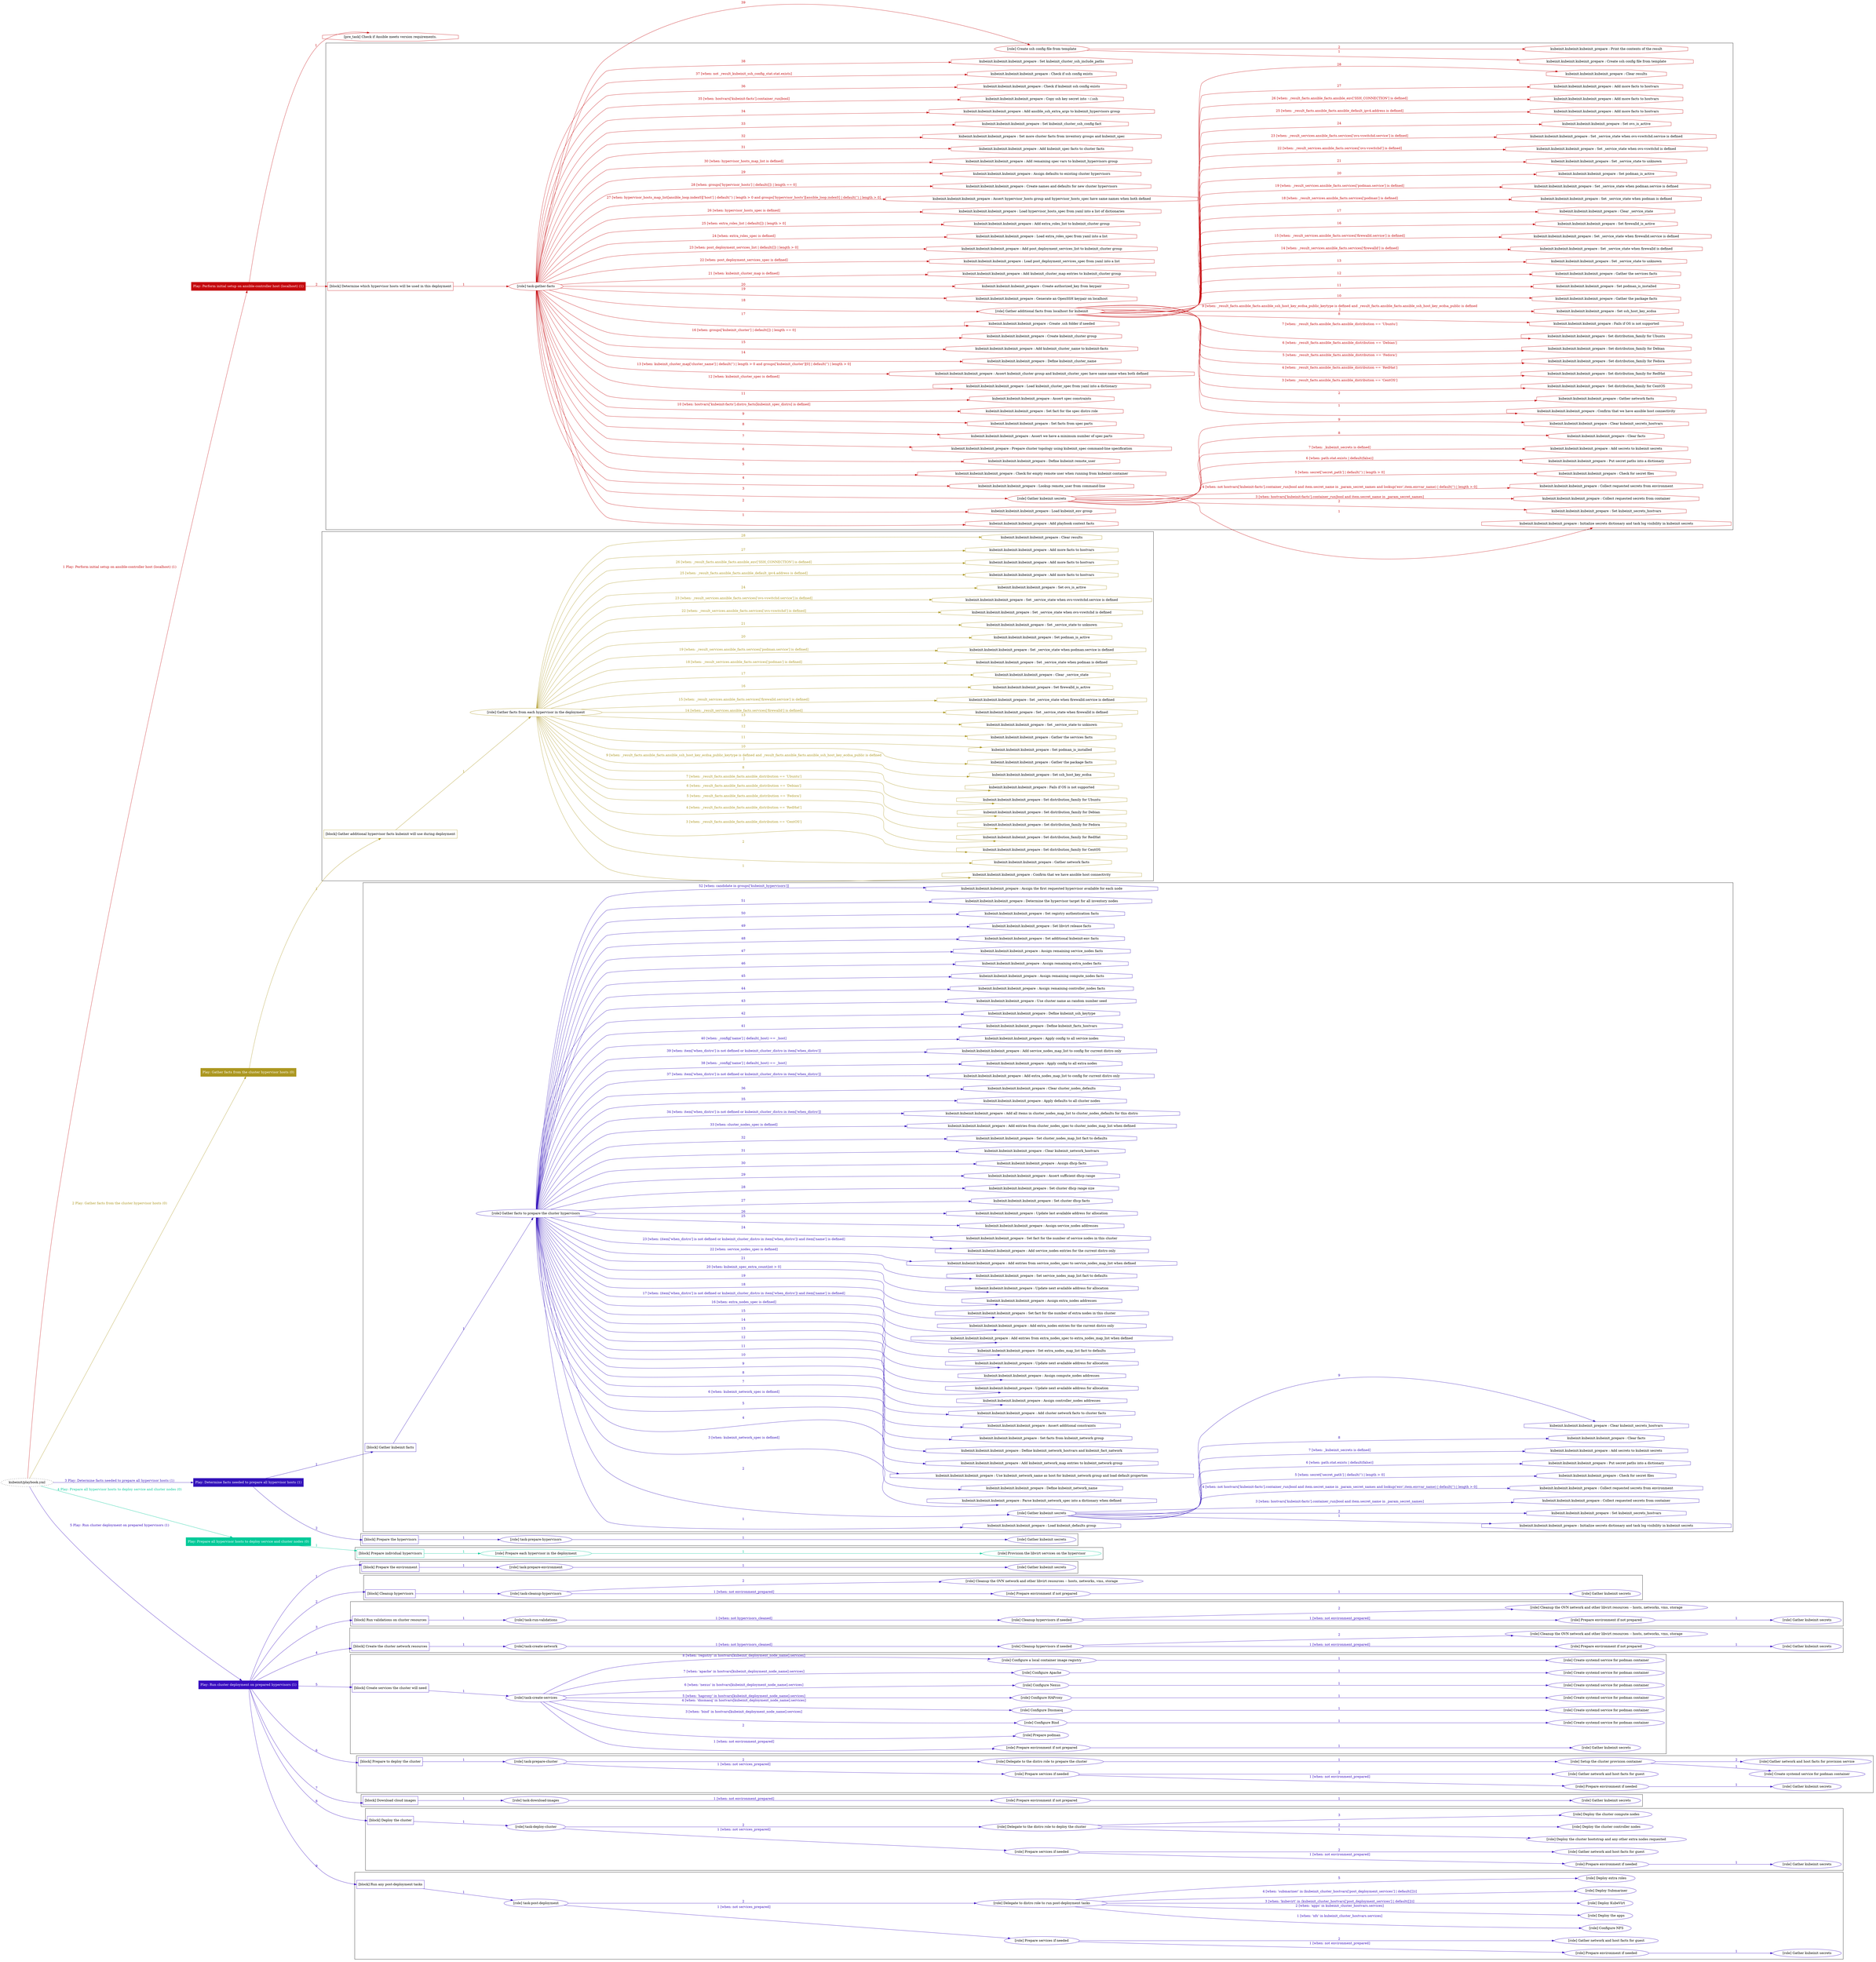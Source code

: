 digraph {
	graph [concentrate=true ordering=in rankdir=LR ratio=fill]
	edge [esep=5 sep=10]
	"kubeinit/playbook.yml" [URL="/home/runner/work/kubeinit/kubeinit/kubeinit/playbook.yml" id=playbook_7c92a9ed style=dotted]
	"kubeinit/playbook.yml" -> play_a19c58ef [label="1 Play: Perform initial setup on ansible-controller host (localhost) (1)" color="#c5070c" fontcolor="#c5070c" id=edge_play_a19c58ef labeltooltip="1 Play: Perform initial setup on ansible-controller host (localhost) (1)" tooltip="1 Play: Perform initial setup on ansible-controller host (localhost) (1)"]
	subgraph "Play: Perform initial setup on ansible-controller host (localhost) (1)" {
		play_a19c58ef [label="Play: Perform initial setup on ansible-controller host (localhost) (1)" URL="/home/runner/work/kubeinit/kubeinit/kubeinit/playbook.yml" color="#c5070c" fontcolor="#ffffff" id=play_a19c58ef shape=box style=filled tooltip=localhost]
		pre_task_c0d47e1f [label="[pre_task] Check if Ansible meets version requirements." URL="/home/runner/work/kubeinit/kubeinit/kubeinit/playbook.yml" color="#c5070c" id=pre_task_c0d47e1f shape=octagon tooltip="Check if Ansible meets version requirements."]
		play_a19c58ef -> pre_task_c0d47e1f [label="1 " color="#c5070c" fontcolor="#c5070c" id=edge_pre_task_c0d47e1f labeltooltip="1 " tooltip="1 "]
		play_a19c58ef -> block_be1fb542 [label=2 color="#c5070c" fontcolor="#c5070c" id=edge_block_be1fb542 labeltooltip=2 tooltip=2]
		subgraph cluster_block_be1fb542 {
			block_be1fb542 [label="[block] Determine which hypervisor hosts will be used in this deployment" URL="/home/runner/work/kubeinit/kubeinit/kubeinit/playbook.yml" color="#c5070c" id=block_be1fb542 labeltooltip="Determine which hypervisor hosts will be used in this deployment" shape=box tooltip="Determine which hypervisor hosts will be used in this deployment"]
			block_be1fb542 -> role_82537b0a [label="1 " color="#c5070c" fontcolor="#c5070c" id=edge_role_82537b0a labeltooltip="1 " tooltip="1 "]
			subgraph "task-gather-facts" {
				role_82537b0a [label="[role] task-gather-facts" URL="/home/runner/work/kubeinit/kubeinit/kubeinit/playbook.yml" color="#c5070c" id=role_82537b0a tooltip="task-gather-facts"]
				task_9819d209 [label="kubeinit.kubeinit.kubeinit_prepare : Add playbook context facts" URL="/home/runner/.ansible/collections/ansible_collections/kubeinit/kubeinit/roles/kubeinit_prepare/tasks/build_hypervisors_group.yml" color="#c5070c" id=task_9819d209 shape=octagon tooltip="kubeinit.kubeinit.kubeinit_prepare : Add playbook context facts"]
				role_82537b0a -> task_9819d209 [label="1 " color="#c5070c" fontcolor="#c5070c" id=edge_task_9819d209 labeltooltip="1 " tooltip="1 "]
				task_396a0d21 [label="kubeinit.kubeinit.kubeinit_prepare : Load kubeinit_env group" URL="/home/runner/.ansible/collections/ansible_collections/kubeinit/kubeinit/roles/kubeinit_prepare/tasks/build_hypervisors_group.yml" color="#c5070c" id=task_396a0d21 shape=octagon tooltip="kubeinit.kubeinit.kubeinit_prepare : Load kubeinit_env group"]
				role_82537b0a -> task_396a0d21 [label="2 " color="#c5070c" fontcolor="#c5070c" id=edge_task_396a0d21 labeltooltip="2 " tooltip="2 "]
				role_82537b0a -> role_bb83f5dc [label="3 " color="#c5070c" fontcolor="#c5070c" id=edge_role_bb83f5dc labeltooltip="3 " tooltip="3 "]
				subgraph "Gather kubeinit secrets" {
					role_bb83f5dc [label="[role] Gather kubeinit secrets" URL="/home/runner/.ansible/collections/ansible_collections/kubeinit/kubeinit/roles/kubeinit_prepare/tasks/build_hypervisors_group.yml" color="#c5070c" id=role_bb83f5dc tooltip="Gather kubeinit secrets"]
					task_5d1e8ac0 [label="kubeinit.kubeinit.kubeinit_prepare : Initialize secrets dictionary and task log visibility in kubeinit secrets" URL="/home/runner/.ansible/collections/ansible_collections/kubeinit/kubeinit/roles/kubeinit_prepare/tasks/gather_kubeinit_secrets.yml" color="#c5070c" id=task_5d1e8ac0 shape=octagon tooltip="kubeinit.kubeinit.kubeinit_prepare : Initialize secrets dictionary and task log visibility in kubeinit secrets"]
					role_bb83f5dc -> task_5d1e8ac0 [label="1 " color="#c5070c" fontcolor="#c5070c" id=edge_task_5d1e8ac0 labeltooltip="1 " tooltip="1 "]
					task_e4d5e0e1 [label="kubeinit.kubeinit.kubeinit_prepare : Set kubeinit_secrets_hostvars" URL="/home/runner/.ansible/collections/ansible_collections/kubeinit/kubeinit/roles/kubeinit_prepare/tasks/gather_kubeinit_secrets.yml" color="#c5070c" id=task_e4d5e0e1 shape=octagon tooltip="kubeinit.kubeinit.kubeinit_prepare : Set kubeinit_secrets_hostvars"]
					role_bb83f5dc -> task_e4d5e0e1 [label="2 " color="#c5070c" fontcolor="#c5070c" id=edge_task_e4d5e0e1 labeltooltip="2 " tooltip="2 "]
					task_f14a3589 [label="kubeinit.kubeinit.kubeinit_prepare : Collect requested secrets from container" URL="/home/runner/.ansible/collections/ansible_collections/kubeinit/kubeinit/roles/kubeinit_prepare/tasks/gather_kubeinit_secrets.yml" color="#c5070c" id=task_f14a3589 shape=octagon tooltip="kubeinit.kubeinit.kubeinit_prepare : Collect requested secrets from container"]
					role_bb83f5dc -> task_f14a3589 [label="3 [when: hostvars['kubeinit-facts'].container_run|bool and item.secret_name in _param_secret_names]" color="#c5070c" fontcolor="#c5070c" id=edge_task_f14a3589 labeltooltip="3 [when: hostvars['kubeinit-facts'].container_run|bool and item.secret_name in _param_secret_names]" tooltip="3 [when: hostvars['kubeinit-facts'].container_run|bool and item.secret_name in _param_secret_names]"]
					task_36d4f04e [label="kubeinit.kubeinit.kubeinit_prepare : Collect requested secrets from environment" URL="/home/runner/.ansible/collections/ansible_collections/kubeinit/kubeinit/roles/kubeinit_prepare/tasks/gather_kubeinit_secrets.yml" color="#c5070c" id=task_36d4f04e shape=octagon tooltip="kubeinit.kubeinit.kubeinit_prepare : Collect requested secrets from environment"]
					role_bb83f5dc -> task_36d4f04e [label="4 [when: not hostvars['kubeinit-facts'].container_run|bool and item.secret_name in _param_secret_names and lookup('env',item.envvar_name) | default('') | length > 0]" color="#c5070c" fontcolor="#c5070c" id=edge_task_36d4f04e labeltooltip="4 [when: not hostvars['kubeinit-facts'].container_run|bool and item.secret_name in _param_secret_names and lookup('env',item.envvar_name) | default('') | length > 0]" tooltip="4 [when: not hostvars['kubeinit-facts'].container_run|bool and item.secret_name in _param_secret_names and lookup('env',item.envvar_name) | default('') | length > 0]"]
					task_b7bd9d56 [label="kubeinit.kubeinit.kubeinit_prepare : Check for secret files" URL="/home/runner/.ansible/collections/ansible_collections/kubeinit/kubeinit/roles/kubeinit_prepare/tasks/gather_kubeinit_secrets.yml" color="#c5070c" id=task_b7bd9d56 shape=octagon tooltip="kubeinit.kubeinit.kubeinit_prepare : Check for secret files"]
					role_bb83f5dc -> task_b7bd9d56 [label="5 [when: secret['secret_path'] | default('') | length > 0]" color="#c5070c" fontcolor="#c5070c" id=edge_task_b7bd9d56 labeltooltip="5 [when: secret['secret_path'] | default('') | length > 0]" tooltip="5 [when: secret['secret_path'] | default('') | length > 0]"]
					task_81336d2f [label="kubeinit.kubeinit.kubeinit_prepare : Put secret paths into a dictionary" URL="/home/runner/.ansible/collections/ansible_collections/kubeinit/kubeinit/roles/kubeinit_prepare/tasks/gather_kubeinit_secrets.yml" color="#c5070c" id=task_81336d2f shape=octagon tooltip="kubeinit.kubeinit.kubeinit_prepare : Put secret paths into a dictionary"]
					role_bb83f5dc -> task_81336d2f [label="6 [when: path.stat.exists | default(false)]" color="#c5070c" fontcolor="#c5070c" id=edge_task_81336d2f labeltooltip="6 [when: path.stat.exists | default(false)]" tooltip="6 [when: path.stat.exists | default(false)]"]
					task_d77d30a7 [label="kubeinit.kubeinit.kubeinit_prepare : Add secrets to kubeinit secrets" URL="/home/runner/.ansible/collections/ansible_collections/kubeinit/kubeinit/roles/kubeinit_prepare/tasks/gather_kubeinit_secrets.yml" color="#c5070c" id=task_d77d30a7 shape=octagon tooltip="kubeinit.kubeinit.kubeinit_prepare : Add secrets to kubeinit secrets"]
					role_bb83f5dc -> task_d77d30a7 [label="7 [when: _kubeinit_secrets is defined]" color="#c5070c" fontcolor="#c5070c" id=edge_task_d77d30a7 labeltooltip="7 [when: _kubeinit_secrets is defined]" tooltip="7 [when: _kubeinit_secrets is defined]"]
					task_336594da [label="kubeinit.kubeinit.kubeinit_prepare : Clear facts" URL="/home/runner/.ansible/collections/ansible_collections/kubeinit/kubeinit/roles/kubeinit_prepare/tasks/gather_kubeinit_secrets.yml" color="#c5070c" id=task_336594da shape=octagon tooltip="kubeinit.kubeinit.kubeinit_prepare : Clear facts"]
					role_bb83f5dc -> task_336594da [label="8 " color="#c5070c" fontcolor="#c5070c" id=edge_task_336594da labeltooltip="8 " tooltip="8 "]
					task_0b561070 [label="kubeinit.kubeinit.kubeinit_prepare : Clear kubeinit_secrets_hostvars" URL="/home/runner/.ansible/collections/ansible_collections/kubeinit/kubeinit/roles/kubeinit_prepare/tasks/gather_kubeinit_secrets.yml" color="#c5070c" id=task_0b561070 shape=octagon tooltip="kubeinit.kubeinit.kubeinit_prepare : Clear kubeinit_secrets_hostvars"]
					role_bb83f5dc -> task_0b561070 [label="9 " color="#c5070c" fontcolor="#c5070c" id=edge_task_0b561070 labeltooltip="9 " tooltip="9 "]
				}
				task_94912fe3 [label="kubeinit.kubeinit.kubeinit_prepare : Lookup remote_user from command-line" URL="/home/runner/.ansible/collections/ansible_collections/kubeinit/kubeinit/roles/kubeinit_prepare/tasks/build_hypervisors_group.yml" color="#c5070c" id=task_94912fe3 shape=octagon tooltip="kubeinit.kubeinit.kubeinit_prepare : Lookup remote_user from command-line"]
				role_82537b0a -> task_94912fe3 [label="4 " color="#c5070c" fontcolor="#c5070c" id=edge_task_94912fe3 labeltooltip="4 " tooltip="4 "]
				task_6773a5ef [label="kubeinit.kubeinit.kubeinit_prepare : Check for empty remote user when running from kubeinit container" URL="/home/runner/.ansible/collections/ansible_collections/kubeinit/kubeinit/roles/kubeinit_prepare/tasks/build_hypervisors_group.yml" color="#c5070c" id=task_6773a5ef shape=octagon tooltip="kubeinit.kubeinit.kubeinit_prepare : Check for empty remote user when running from kubeinit container"]
				role_82537b0a -> task_6773a5ef [label="5 " color="#c5070c" fontcolor="#c5070c" id=edge_task_6773a5ef labeltooltip="5 " tooltip="5 "]
				task_1c10d415 [label="kubeinit.kubeinit.kubeinit_prepare : Define kubeinit remote_user" URL="/home/runner/.ansible/collections/ansible_collections/kubeinit/kubeinit/roles/kubeinit_prepare/tasks/build_hypervisors_group.yml" color="#c5070c" id=task_1c10d415 shape=octagon tooltip="kubeinit.kubeinit.kubeinit_prepare : Define kubeinit remote_user"]
				role_82537b0a -> task_1c10d415 [label="6 " color="#c5070c" fontcolor="#c5070c" id=edge_task_1c10d415 labeltooltip="6 " tooltip="6 "]
				task_0925eec0 [label="kubeinit.kubeinit.kubeinit_prepare : Prepare cluster topology using kubeinit_spec command-line specification" URL="/home/runner/.ansible/collections/ansible_collections/kubeinit/kubeinit/roles/kubeinit_prepare/tasks/build_hypervisors_group.yml" color="#c5070c" id=task_0925eec0 shape=octagon tooltip="kubeinit.kubeinit.kubeinit_prepare : Prepare cluster topology using kubeinit_spec command-line specification"]
				role_82537b0a -> task_0925eec0 [label="7 " color="#c5070c" fontcolor="#c5070c" id=edge_task_0925eec0 labeltooltip="7 " tooltip="7 "]
				task_4cd86252 [label="kubeinit.kubeinit.kubeinit_prepare : Assert we have a minimum number of spec parts" URL="/home/runner/.ansible/collections/ansible_collections/kubeinit/kubeinit/roles/kubeinit_prepare/tasks/build_hypervisors_group.yml" color="#c5070c" id=task_4cd86252 shape=octagon tooltip="kubeinit.kubeinit.kubeinit_prepare : Assert we have a minimum number of spec parts"]
				role_82537b0a -> task_4cd86252 [label="8 " color="#c5070c" fontcolor="#c5070c" id=edge_task_4cd86252 labeltooltip="8 " tooltip="8 "]
				task_12a325c8 [label="kubeinit.kubeinit.kubeinit_prepare : Set facts from spec parts" URL="/home/runner/.ansible/collections/ansible_collections/kubeinit/kubeinit/roles/kubeinit_prepare/tasks/build_hypervisors_group.yml" color="#c5070c" id=task_12a325c8 shape=octagon tooltip="kubeinit.kubeinit.kubeinit_prepare : Set facts from spec parts"]
				role_82537b0a -> task_12a325c8 [label="9 " color="#c5070c" fontcolor="#c5070c" id=edge_task_12a325c8 labeltooltip="9 " tooltip="9 "]
				task_65074314 [label="kubeinit.kubeinit.kubeinit_prepare : Set fact for the spec distro role" URL="/home/runner/.ansible/collections/ansible_collections/kubeinit/kubeinit/roles/kubeinit_prepare/tasks/build_hypervisors_group.yml" color="#c5070c" id=task_65074314 shape=octagon tooltip="kubeinit.kubeinit.kubeinit_prepare : Set fact for the spec distro role"]
				role_82537b0a -> task_65074314 [label="10 [when: hostvars['kubeinit-facts'].distro_facts[kubeinit_spec_distro] is defined]" color="#c5070c" fontcolor="#c5070c" id=edge_task_65074314 labeltooltip="10 [when: hostvars['kubeinit-facts'].distro_facts[kubeinit_spec_distro] is defined]" tooltip="10 [when: hostvars['kubeinit-facts'].distro_facts[kubeinit_spec_distro] is defined]"]
				task_060f41e3 [label="kubeinit.kubeinit.kubeinit_prepare : Assert spec constraints" URL="/home/runner/.ansible/collections/ansible_collections/kubeinit/kubeinit/roles/kubeinit_prepare/tasks/build_hypervisors_group.yml" color="#c5070c" id=task_060f41e3 shape=octagon tooltip="kubeinit.kubeinit.kubeinit_prepare : Assert spec constraints"]
				role_82537b0a -> task_060f41e3 [label="11 " color="#c5070c" fontcolor="#c5070c" id=edge_task_060f41e3 labeltooltip="11 " tooltip="11 "]
				task_af2f0514 [label="kubeinit.kubeinit.kubeinit_prepare : Load kubeinit_cluster_spec from yaml into a dictionary" URL="/home/runner/.ansible/collections/ansible_collections/kubeinit/kubeinit/roles/kubeinit_prepare/tasks/build_hypervisors_group.yml" color="#c5070c" id=task_af2f0514 shape=octagon tooltip="kubeinit.kubeinit.kubeinit_prepare : Load kubeinit_cluster_spec from yaml into a dictionary"]
				role_82537b0a -> task_af2f0514 [label="12 [when: kubeinit_cluster_spec is defined]" color="#c5070c" fontcolor="#c5070c" id=edge_task_af2f0514 labeltooltip="12 [when: kubeinit_cluster_spec is defined]" tooltip="12 [when: kubeinit_cluster_spec is defined]"]
				task_70534a5c [label="kubeinit.kubeinit.kubeinit_prepare : Assert kubeinit_cluster group and kubeinit_cluster_spec have same name when both defined" URL="/home/runner/.ansible/collections/ansible_collections/kubeinit/kubeinit/roles/kubeinit_prepare/tasks/build_hypervisors_group.yml" color="#c5070c" id=task_70534a5c shape=octagon tooltip="kubeinit.kubeinit.kubeinit_prepare : Assert kubeinit_cluster group and kubeinit_cluster_spec have same name when both defined"]
				role_82537b0a -> task_70534a5c [label="13 [when: kubeinit_cluster_map['cluster_name'] | default('') | length > 0 and groups['kubeinit_cluster'][0] | default('') | length > 0]" color="#c5070c" fontcolor="#c5070c" id=edge_task_70534a5c labeltooltip="13 [when: kubeinit_cluster_map['cluster_name'] | default('') | length > 0 and groups['kubeinit_cluster'][0] | default('') | length > 0]" tooltip="13 [when: kubeinit_cluster_map['cluster_name'] | default('') | length > 0 and groups['kubeinit_cluster'][0] | default('') | length > 0]"]
				task_70091a81 [label="kubeinit.kubeinit.kubeinit_prepare : Define kubeinit_cluster_name" URL="/home/runner/.ansible/collections/ansible_collections/kubeinit/kubeinit/roles/kubeinit_prepare/tasks/build_hypervisors_group.yml" color="#c5070c" id=task_70091a81 shape=octagon tooltip="kubeinit.kubeinit.kubeinit_prepare : Define kubeinit_cluster_name"]
				role_82537b0a -> task_70091a81 [label="14 " color="#c5070c" fontcolor="#c5070c" id=edge_task_70091a81 labeltooltip="14 " tooltip="14 "]
				task_33951b6e [label="kubeinit.kubeinit.kubeinit_prepare : Add kubeinit_cluster_name to kubeinit-facts" URL="/home/runner/.ansible/collections/ansible_collections/kubeinit/kubeinit/roles/kubeinit_prepare/tasks/build_hypervisors_group.yml" color="#c5070c" id=task_33951b6e shape=octagon tooltip="kubeinit.kubeinit.kubeinit_prepare : Add kubeinit_cluster_name to kubeinit-facts"]
				role_82537b0a -> task_33951b6e [label="15 " color="#c5070c" fontcolor="#c5070c" id=edge_task_33951b6e labeltooltip="15 " tooltip="15 "]
				task_371584c7 [label="kubeinit.kubeinit.kubeinit_prepare : Create kubeinit_cluster group" URL="/home/runner/.ansible/collections/ansible_collections/kubeinit/kubeinit/roles/kubeinit_prepare/tasks/build_hypervisors_group.yml" color="#c5070c" id=task_371584c7 shape=octagon tooltip="kubeinit.kubeinit.kubeinit_prepare : Create kubeinit_cluster group"]
				role_82537b0a -> task_371584c7 [label="16 [when: groups['kubeinit_cluster'] | default([]) | length == 0]" color="#c5070c" fontcolor="#c5070c" id=edge_task_371584c7 labeltooltip="16 [when: groups['kubeinit_cluster'] | default([]) | length == 0]" tooltip="16 [when: groups['kubeinit_cluster'] | default([]) | length == 0]"]
				task_42a49c2f [label="kubeinit.kubeinit.kubeinit_prepare : Create .ssh folder if needed" URL="/home/runner/.ansible/collections/ansible_collections/kubeinit/kubeinit/roles/kubeinit_prepare/tasks/build_hypervisors_group.yml" color="#c5070c" id=task_42a49c2f shape=octagon tooltip="kubeinit.kubeinit.kubeinit_prepare : Create .ssh folder if needed"]
				role_82537b0a -> task_42a49c2f [label="17 " color="#c5070c" fontcolor="#c5070c" id=edge_task_42a49c2f labeltooltip="17 " tooltip="17 "]
				role_82537b0a -> role_4f5d3fed [label="18 " color="#c5070c" fontcolor="#c5070c" id=edge_role_4f5d3fed labeltooltip="18 " tooltip="18 "]
				subgraph "Gather additional facts from localhost for kubeinit" {
					role_4f5d3fed [label="[role] Gather additional facts from localhost for kubeinit" URL="/home/runner/.ansible/collections/ansible_collections/kubeinit/kubeinit/roles/kubeinit_prepare/tasks/build_hypervisors_group.yml" color="#c5070c" id=role_4f5d3fed tooltip="Gather additional facts from localhost for kubeinit"]
					task_edb4dbb7 [label="kubeinit.kubeinit.kubeinit_prepare : Confirm that we have ansible host connectivity" URL="/home/runner/.ansible/collections/ansible_collections/kubeinit/kubeinit/roles/kubeinit_prepare/tasks/gather_host_facts.yml" color="#c5070c" id=task_edb4dbb7 shape=octagon tooltip="kubeinit.kubeinit.kubeinit_prepare : Confirm that we have ansible host connectivity"]
					role_4f5d3fed -> task_edb4dbb7 [label="1 " color="#c5070c" fontcolor="#c5070c" id=edge_task_edb4dbb7 labeltooltip="1 " tooltip="1 "]
					task_18b50e1c [label="kubeinit.kubeinit.kubeinit_prepare : Gather network facts" URL="/home/runner/.ansible/collections/ansible_collections/kubeinit/kubeinit/roles/kubeinit_prepare/tasks/gather_host_facts.yml" color="#c5070c" id=task_18b50e1c shape=octagon tooltip="kubeinit.kubeinit.kubeinit_prepare : Gather network facts"]
					role_4f5d3fed -> task_18b50e1c [label="2 " color="#c5070c" fontcolor="#c5070c" id=edge_task_18b50e1c labeltooltip="2 " tooltip="2 "]
					task_aa7f3610 [label="kubeinit.kubeinit.kubeinit_prepare : Set distribution_family for CentOS" URL="/home/runner/.ansible/collections/ansible_collections/kubeinit/kubeinit/roles/kubeinit_prepare/tasks/gather_host_facts.yml" color="#c5070c" id=task_aa7f3610 shape=octagon tooltip="kubeinit.kubeinit.kubeinit_prepare : Set distribution_family for CentOS"]
					role_4f5d3fed -> task_aa7f3610 [label="3 [when: _result_facts.ansible_facts.ansible_distribution == 'CentOS']" color="#c5070c" fontcolor="#c5070c" id=edge_task_aa7f3610 labeltooltip="3 [when: _result_facts.ansible_facts.ansible_distribution == 'CentOS']" tooltip="3 [when: _result_facts.ansible_facts.ansible_distribution == 'CentOS']"]
					task_3e1aa990 [label="kubeinit.kubeinit.kubeinit_prepare : Set distribution_family for RedHat" URL="/home/runner/.ansible/collections/ansible_collections/kubeinit/kubeinit/roles/kubeinit_prepare/tasks/gather_host_facts.yml" color="#c5070c" id=task_3e1aa990 shape=octagon tooltip="kubeinit.kubeinit.kubeinit_prepare : Set distribution_family for RedHat"]
					role_4f5d3fed -> task_3e1aa990 [label="4 [when: _result_facts.ansible_facts.ansible_distribution == 'RedHat']" color="#c5070c" fontcolor="#c5070c" id=edge_task_3e1aa990 labeltooltip="4 [when: _result_facts.ansible_facts.ansible_distribution == 'RedHat']" tooltip="4 [when: _result_facts.ansible_facts.ansible_distribution == 'RedHat']"]
					task_8eec856f [label="kubeinit.kubeinit.kubeinit_prepare : Set distribution_family for Fedora" URL="/home/runner/.ansible/collections/ansible_collections/kubeinit/kubeinit/roles/kubeinit_prepare/tasks/gather_host_facts.yml" color="#c5070c" id=task_8eec856f shape=octagon tooltip="kubeinit.kubeinit.kubeinit_prepare : Set distribution_family for Fedora"]
					role_4f5d3fed -> task_8eec856f [label="5 [when: _result_facts.ansible_facts.ansible_distribution == 'Fedora']" color="#c5070c" fontcolor="#c5070c" id=edge_task_8eec856f labeltooltip="5 [when: _result_facts.ansible_facts.ansible_distribution == 'Fedora']" tooltip="5 [when: _result_facts.ansible_facts.ansible_distribution == 'Fedora']"]
					task_f0c815c3 [label="kubeinit.kubeinit.kubeinit_prepare : Set distribution_family for Debian" URL="/home/runner/.ansible/collections/ansible_collections/kubeinit/kubeinit/roles/kubeinit_prepare/tasks/gather_host_facts.yml" color="#c5070c" id=task_f0c815c3 shape=octagon tooltip="kubeinit.kubeinit.kubeinit_prepare : Set distribution_family for Debian"]
					role_4f5d3fed -> task_f0c815c3 [label="6 [when: _result_facts.ansible_facts.ansible_distribution == 'Debian']" color="#c5070c" fontcolor="#c5070c" id=edge_task_f0c815c3 labeltooltip="6 [when: _result_facts.ansible_facts.ansible_distribution == 'Debian']" tooltip="6 [when: _result_facts.ansible_facts.ansible_distribution == 'Debian']"]
					task_a72ab38a [label="kubeinit.kubeinit.kubeinit_prepare : Set distribution_family for Ubuntu" URL="/home/runner/.ansible/collections/ansible_collections/kubeinit/kubeinit/roles/kubeinit_prepare/tasks/gather_host_facts.yml" color="#c5070c" id=task_a72ab38a shape=octagon tooltip="kubeinit.kubeinit.kubeinit_prepare : Set distribution_family for Ubuntu"]
					role_4f5d3fed -> task_a72ab38a [label="7 [when: _result_facts.ansible_facts.ansible_distribution == 'Ubuntu']" color="#c5070c" fontcolor="#c5070c" id=edge_task_a72ab38a labeltooltip="7 [when: _result_facts.ansible_facts.ansible_distribution == 'Ubuntu']" tooltip="7 [when: _result_facts.ansible_facts.ansible_distribution == 'Ubuntu']"]
					task_acedff6e [label="kubeinit.kubeinit.kubeinit_prepare : Fails if OS is not supported" URL="/home/runner/.ansible/collections/ansible_collections/kubeinit/kubeinit/roles/kubeinit_prepare/tasks/gather_host_facts.yml" color="#c5070c" id=task_acedff6e shape=octagon tooltip="kubeinit.kubeinit.kubeinit_prepare : Fails if OS is not supported"]
					role_4f5d3fed -> task_acedff6e [label="8 " color="#c5070c" fontcolor="#c5070c" id=edge_task_acedff6e labeltooltip="8 " tooltip="8 "]
					task_ec2e4c7b [label="kubeinit.kubeinit.kubeinit_prepare : Set ssh_host_key_ecdsa" URL="/home/runner/.ansible/collections/ansible_collections/kubeinit/kubeinit/roles/kubeinit_prepare/tasks/gather_host_facts.yml" color="#c5070c" id=task_ec2e4c7b shape=octagon tooltip="kubeinit.kubeinit.kubeinit_prepare : Set ssh_host_key_ecdsa"]
					role_4f5d3fed -> task_ec2e4c7b [label="9 [when: _result_facts.ansible_facts.ansible_ssh_host_key_ecdsa_public_keytype is defined and _result_facts.ansible_facts.ansible_ssh_host_key_ecdsa_public is defined
]" color="#c5070c" fontcolor="#c5070c" id=edge_task_ec2e4c7b labeltooltip="9 [when: _result_facts.ansible_facts.ansible_ssh_host_key_ecdsa_public_keytype is defined and _result_facts.ansible_facts.ansible_ssh_host_key_ecdsa_public is defined
]" tooltip="9 [when: _result_facts.ansible_facts.ansible_ssh_host_key_ecdsa_public_keytype is defined and _result_facts.ansible_facts.ansible_ssh_host_key_ecdsa_public is defined
]"]
					task_b64a83d1 [label="kubeinit.kubeinit.kubeinit_prepare : Gather the package facts" URL="/home/runner/.ansible/collections/ansible_collections/kubeinit/kubeinit/roles/kubeinit_prepare/tasks/gather_host_facts.yml" color="#c5070c" id=task_b64a83d1 shape=octagon tooltip="kubeinit.kubeinit.kubeinit_prepare : Gather the package facts"]
					role_4f5d3fed -> task_b64a83d1 [label="10 " color="#c5070c" fontcolor="#c5070c" id=edge_task_b64a83d1 labeltooltip="10 " tooltip="10 "]
					task_e8287fde [label="kubeinit.kubeinit.kubeinit_prepare : Set podman_is_installed" URL="/home/runner/.ansible/collections/ansible_collections/kubeinit/kubeinit/roles/kubeinit_prepare/tasks/gather_host_facts.yml" color="#c5070c" id=task_e8287fde shape=octagon tooltip="kubeinit.kubeinit.kubeinit_prepare : Set podman_is_installed"]
					role_4f5d3fed -> task_e8287fde [label="11 " color="#c5070c" fontcolor="#c5070c" id=edge_task_e8287fde labeltooltip="11 " tooltip="11 "]
					task_196389b7 [label="kubeinit.kubeinit.kubeinit_prepare : Gather the services facts" URL="/home/runner/.ansible/collections/ansible_collections/kubeinit/kubeinit/roles/kubeinit_prepare/tasks/gather_host_facts.yml" color="#c5070c" id=task_196389b7 shape=octagon tooltip="kubeinit.kubeinit.kubeinit_prepare : Gather the services facts"]
					role_4f5d3fed -> task_196389b7 [label="12 " color="#c5070c" fontcolor="#c5070c" id=edge_task_196389b7 labeltooltip="12 " tooltip="12 "]
					task_11fd052f [label="kubeinit.kubeinit.kubeinit_prepare : Set _service_state to unknown" URL="/home/runner/.ansible/collections/ansible_collections/kubeinit/kubeinit/roles/kubeinit_prepare/tasks/gather_host_facts.yml" color="#c5070c" id=task_11fd052f shape=octagon tooltip="kubeinit.kubeinit.kubeinit_prepare : Set _service_state to unknown"]
					role_4f5d3fed -> task_11fd052f [label="13 " color="#c5070c" fontcolor="#c5070c" id=edge_task_11fd052f labeltooltip="13 " tooltip="13 "]
					task_30f584c4 [label="kubeinit.kubeinit.kubeinit_prepare : Set _service_state when firewalld is defined" URL="/home/runner/.ansible/collections/ansible_collections/kubeinit/kubeinit/roles/kubeinit_prepare/tasks/gather_host_facts.yml" color="#c5070c" id=task_30f584c4 shape=octagon tooltip="kubeinit.kubeinit.kubeinit_prepare : Set _service_state when firewalld is defined"]
					role_4f5d3fed -> task_30f584c4 [label="14 [when: _result_services.ansible_facts.services['firewalld'] is defined]" color="#c5070c" fontcolor="#c5070c" id=edge_task_30f584c4 labeltooltip="14 [when: _result_services.ansible_facts.services['firewalld'] is defined]" tooltip="14 [when: _result_services.ansible_facts.services['firewalld'] is defined]"]
					task_f159a321 [label="kubeinit.kubeinit.kubeinit_prepare : Set _service_state when firewalld.service is defined" URL="/home/runner/.ansible/collections/ansible_collections/kubeinit/kubeinit/roles/kubeinit_prepare/tasks/gather_host_facts.yml" color="#c5070c" id=task_f159a321 shape=octagon tooltip="kubeinit.kubeinit.kubeinit_prepare : Set _service_state when firewalld.service is defined"]
					role_4f5d3fed -> task_f159a321 [label="15 [when: _result_services.ansible_facts.services['firewalld.service'] is defined]" color="#c5070c" fontcolor="#c5070c" id=edge_task_f159a321 labeltooltip="15 [when: _result_services.ansible_facts.services['firewalld.service'] is defined]" tooltip="15 [when: _result_services.ansible_facts.services['firewalld.service'] is defined]"]
					task_f3c1baae [label="kubeinit.kubeinit.kubeinit_prepare : Set firewalld_is_active" URL="/home/runner/.ansible/collections/ansible_collections/kubeinit/kubeinit/roles/kubeinit_prepare/tasks/gather_host_facts.yml" color="#c5070c" id=task_f3c1baae shape=octagon tooltip="kubeinit.kubeinit.kubeinit_prepare : Set firewalld_is_active"]
					role_4f5d3fed -> task_f3c1baae [label="16 " color="#c5070c" fontcolor="#c5070c" id=edge_task_f3c1baae labeltooltip="16 " tooltip="16 "]
					task_f4086f1e [label="kubeinit.kubeinit.kubeinit_prepare : Clear _service_state" URL="/home/runner/.ansible/collections/ansible_collections/kubeinit/kubeinit/roles/kubeinit_prepare/tasks/gather_host_facts.yml" color="#c5070c" id=task_f4086f1e shape=octagon tooltip="kubeinit.kubeinit.kubeinit_prepare : Clear _service_state"]
					role_4f5d3fed -> task_f4086f1e [label="17 " color="#c5070c" fontcolor="#c5070c" id=edge_task_f4086f1e labeltooltip="17 " tooltip="17 "]
					task_758469a3 [label="kubeinit.kubeinit.kubeinit_prepare : Set _service_state when podman is defined" URL="/home/runner/.ansible/collections/ansible_collections/kubeinit/kubeinit/roles/kubeinit_prepare/tasks/gather_host_facts.yml" color="#c5070c" id=task_758469a3 shape=octagon tooltip="kubeinit.kubeinit.kubeinit_prepare : Set _service_state when podman is defined"]
					role_4f5d3fed -> task_758469a3 [label="18 [when: _result_services.ansible_facts.services['podman'] is defined]" color="#c5070c" fontcolor="#c5070c" id=edge_task_758469a3 labeltooltip="18 [when: _result_services.ansible_facts.services['podman'] is defined]" tooltip="18 [when: _result_services.ansible_facts.services['podman'] is defined]"]
					task_10500c0b [label="kubeinit.kubeinit.kubeinit_prepare : Set _service_state when podman.service is defined" URL="/home/runner/.ansible/collections/ansible_collections/kubeinit/kubeinit/roles/kubeinit_prepare/tasks/gather_host_facts.yml" color="#c5070c" id=task_10500c0b shape=octagon tooltip="kubeinit.kubeinit.kubeinit_prepare : Set _service_state when podman.service is defined"]
					role_4f5d3fed -> task_10500c0b [label="19 [when: _result_services.ansible_facts.services['podman.service'] is defined]" color="#c5070c" fontcolor="#c5070c" id=edge_task_10500c0b labeltooltip="19 [when: _result_services.ansible_facts.services['podman.service'] is defined]" tooltip="19 [when: _result_services.ansible_facts.services['podman.service'] is defined]"]
					task_a1bd963d [label="kubeinit.kubeinit.kubeinit_prepare : Set podman_is_active" URL="/home/runner/.ansible/collections/ansible_collections/kubeinit/kubeinit/roles/kubeinit_prepare/tasks/gather_host_facts.yml" color="#c5070c" id=task_a1bd963d shape=octagon tooltip="kubeinit.kubeinit.kubeinit_prepare : Set podman_is_active"]
					role_4f5d3fed -> task_a1bd963d [label="20 " color="#c5070c" fontcolor="#c5070c" id=edge_task_a1bd963d labeltooltip="20 " tooltip="20 "]
					task_9a3388d3 [label="kubeinit.kubeinit.kubeinit_prepare : Set _service_state to unknown" URL="/home/runner/.ansible/collections/ansible_collections/kubeinit/kubeinit/roles/kubeinit_prepare/tasks/gather_host_facts.yml" color="#c5070c" id=task_9a3388d3 shape=octagon tooltip="kubeinit.kubeinit.kubeinit_prepare : Set _service_state to unknown"]
					role_4f5d3fed -> task_9a3388d3 [label="21 " color="#c5070c" fontcolor="#c5070c" id=edge_task_9a3388d3 labeltooltip="21 " tooltip="21 "]
					task_86265a5c [label="kubeinit.kubeinit.kubeinit_prepare : Set _service_state when ovs-vswitchd is defined" URL="/home/runner/.ansible/collections/ansible_collections/kubeinit/kubeinit/roles/kubeinit_prepare/tasks/gather_host_facts.yml" color="#c5070c" id=task_86265a5c shape=octagon tooltip="kubeinit.kubeinit.kubeinit_prepare : Set _service_state when ovs-vswitchd is defined"]
					role_4f5d3fed -> task_86265a5c [label="22 [when: _result_services.ansible_facts.services['ovs-vswitchd'] is defined]" color="#c5070c" fontcolor="#c5070c" id=edge_task_86265a5c labeltooltip="22 [when: _result_services.ansible_facts.services['ovs-vswitchd'] is defined]" tooltip="22 [when: _result_services.ansible_facts.services['ovs-vswitchd'] is defined]"]
					task_8f8a4963 [label="kubeinit.kubeinit.kubeinit_prepare : Set _service_state when ovs-vswitchd.service is defined" URL="/home/runner/.ansible/collections/ansible_collections/kubeinit/kubeinit/roles/kubeinit_prepare/tasks/gather_host_facts.yml" color="#c5070c" id=task_8f8a4963 shape=octagon tooltip="kubeinit.kubeinit.kubeinit_prepare : Set _service_state when ovs-vswitchd.service is defined"]
					role_4f5d3fed -> task_8f8a4963 [label="23 [when: _result_services.ansible_facts.services['ovs-vswitchd.service'] is defined]" color="#c5070c" fontcolor="#c5070c" id=edge_task_8f8a4963 labeltooltip="23 [when: _result_services.ansible_facts.services['ovs-vswitchd.service'] is defined]" tooltip="23 [when: _result_services.ansible_facts.services['ovs-vswitchd.service'] is defined]"]
					task_ff3c4f40 [label="kubeinit.kubeinit.kubeinit_prepare : Set ovs_is_active" URL="/home/runner/.ansible/collections/ansible_collections/kubeinit/kubeinit/roles/kubeinit_prepare/tasks/gather_host_facts.yml" color="#c5070c" id=task_ff3c4f40 shape=octagon tooltip="kubeinit.kubeinit.kubeinit_prepare : Set ovs_is_active"]
					role_4f5d3fed -> task_ff3c4f40 [label="24 " color="#c5070c" fontcolor="#c5070c" id=edge_task_ff3c4f40 labeltooltip="24 " tooltip="24 "]
					task_beb67fe1 [label="kubeinit.kubeinit.kubeinit_prepare : Add more facts to hostvars" URL="/home/runner/.ansible/collections/ansible_collections/kubeinit/kubeinit/roles/kubeinit_prepare/tasks/gather_host_facts.yml" color="#c5070c" id=task_beb67fe1 shape=octagon tooltip="kubeinit.kubeinit.kubeinit_prepare : Add more facts to hostvars"]
					role_4f5d3fed -> task_beb67fe1 [label="25 [when: _result_facts.ansible_facts.ansible_default_ipv4.address is defined]" color="#c5070c" fontcolor="#c5070c" id=edge_task_beb67fe1 labeltooltip="25 [when: _result_facts.ansible_facts.ansible_default_ipv4.address is defined]" tooltip="25 [when: _result_facts.ansible_facts.ansible_default_ipv4.address is defined]"]
					task_84f6646f [label="kubeinit.kubeinit.kubeinit_prepare : Add more facts to hostvars" URL="/home/runner/.ansible/collections/ansible_collections/kubeinit/kubeinit/roles/kubeinit_prepare/tasks/gather_host_facts.yml" color="#c5070c" id=task_84f6646f shape=octagon tooltip="kubeinit.kubeinit.kubeinit_prepare : Add more facts to hostvars"]
					role_4f5d3fed -> task_84f6646f [label="26 [when: _result_facts.ansible_facts.ansible_env['SSH_CONNECTION'] is defined]" color="#c5070c" fontcolor="#c5070c" id=edge_task_84f6646f labeltooltip="26 [when: _result_facts.ansible_facts.ansible_env['SSH_CONNECTION'] is defined]" tooltip="26 [when: _result_facts.ansible_facts.ansible_env['SSH_CONNECTION'] is defined]"]
					task_74b72f10 [label="kubeinit.kubeinit.kubeinit_prepare : Add more facts to hostvars" URL="/home/runner/.ansible/collections/ansible_collections/kubeinit/kubeinit/roles/kubeinit_prepare/tasks/gather_host_facts.yml" color="#c5070c" id=task_74b72f10 shape=octagon tooltip="kubeinit.kubeinit.kubeinit_prepare : Add more facts to hostvars"]
					role_4f5d3fed -> task_74b72f10 [label="27 " color="#c5070c" fontcolor="#c5070c" id=edge_task_74b72f10 labeltooltip="27 " tooltip="27 "]
					task_7aeb795c [label="kubeinit.kubeinit.kubeinit_prepare : Clear results" URL="/home/runner/.ansible/collections/ansible_collections/kubeinit/kubeinit/roles/kubeinit_prepare/tasks/gather_host_facts.yml" color="#c5070c" id=task_7aeb795c shape=octagon tooltip="kubeinit.kubeinit.kubeinit_prepare : Clear results"]
					role_4f5d3fed -> task_7aeb795c [label="28 " color="#c5070c" fontcolor="#c5070c" id=edge_task_7aeb795c labeltooltip="28 " tooltip="28 "]
				}
				task_2cb17ba6 [label="kubeinit.kubeinit.kubeinit_prepare : Generate an OpenSSH keypair on localhost" URL="/home/runner/.ansible/collections/ansible_collections/kubeinit/kubeinit/roles/kubeinit_prepare/tasks/build_hypervisors_group.yml" color="#c5070c" id=task_2cb17ba6 shape=octagon tooltip="kubeinit.kubeinit.kubeinit_prepare : Generate an OpenSSH keypair on localhost"]
				role_82537b0a -> task_2cb17ba6 [label="19 " color="#c5070c" fontcolor="#c5070c" id=edge_task_2cb17ba6 labeltooltip="19 " tooltip="19 "]
				task_23054540 [label="kubeinit.kubeinit.kubeinit_prepare : Create authorized_key from keypair" URL="/home/runner/.ansible/collections/ansible_collections/kubeinit/kubeinit/roles/kubeinit_prepare/tasks/build_hypervisors_group.yml" color="#c5070c" id=task_23054540 shape=octagon tooltip="kubeinit.kubeinit.kubeinit_prepare : Create authorized_key from keypair"]
				role_82537b0a -> task_23054540 [label="20 " color="#c5070c" fontcolor="#c5070c" id=edge_task_23054540 labeltooltip="20 " tooltip="20 "]
				task_f37f6e78 [label="kubeinit.kubeinit.kubeinit_prepare : Add kubeinit_cluster_map entries to kubeinit_cluster group" URL="/home/runner/.ansible/collections/ansible_collections/kubeinit/kubeinit/roles/kubeinit_prepare/tasks/build_hypervisors_group.yml" color="#c5070c" id=task_f37f6e78 shape=octagon tooltip="kubeinit.kubeinit.kubeinit_prepare : Add kubeinit_cluster_map entries to kubeinit_cluster group"]
				role_82537b0a -> task_f37f6e78 [label="21 [when: kubeinit_cluster_map is defined]" color="#c5070c" fontcolor="#c5070c" id=edge_task_f37f6e78 labeltooltip="21 [when: kubeinit_cluster_map is defined]" tooltip="21 [when: kubeinit_cluster_map is defined]"]
				task_5b8cbdec [label="kubeinit.kubeinit.kubeinit_prepare : Load post_deployment_services_spec from yaml into a list" URL="/home/runner/.ansible/collections/ansible_collections/kubeinit/kubeinit/roles/kubeinit_prepare/tasks/build_hypervisors_group.yml" color="#c5070c" id=task_5b8cbdec shape=octagon tooltip="kubeinit.kubeinit.kubeinit_prepare : Load post_deployment_services_spec from yaml into a list"]
				role_82537b0a -> task_5b8cbdec [label="22 [when: post_deployment_services_spec is defined]" color="#c5070c" fontcolor="#c5070c" id=edge_task_5b8cbdec labeltooltip="22 [when: post_deployment_services_spec is defined]" tooltip="22 [when: post_deployment_services_spec is defined]"]
				task_83647c6b [label="kubeinit.kubeinit.kubeinit_prepare : Add post_deployment_services_list to kubeinit_cluster group" URL="/home/runner/.ansible/collections/ansible_collections/kubeinit/kubeinit/roles/kubeinit_prepare/tasks/build_hypervisors_group.yml" color="#c5070c" id=task_83647c6b shape=octagon tooltip="kubeinit.kubeinit.kubeinit_prepare : Add post_deployment_services_list to kubeinit_cluster group"]
				role_82537b0a -> task_83647c6b [label="23 [when: post_deployment_services_list | default([]) | length > 0]" color="#c5070c" fontcolor="#c5070c" id=edge_task_83647c6b labeltooltip="23 [when: post_deployment_services_list | default([]) | length > 0]" tooltip="23 [when: post_deployment_services_list | default([]) | length > 0]"]
				task_172e6213 [label="kubeinit.kubeinit.kubeinit_prepare : Load extra_roles_spec from yaml into a list" URL="/home/runner/.ansible/collections/ansible_collections/kubeinit/kubeinit/roles/kubeinit_prepare/tasks/build_hypervisors_group.yml" color="#c5070c" id=task_172e6213 shape=octagon tooltip="kubeinit.kubeinit.kubeinit_prepare : Load extra_roles_spec from yaml into a list"]
				role_82537b0a -> task_172e6213 [label="24 [when: extra_roles_spec is defined]" color="#c5070c" fontcolor="#c5070c" id=edge_task_172e6213 labeltooltip="24 [when: extra_roles_spec is defined]" tooltip="24 [when: extra_roles_spec is defined]"]
				task_8ba9db2b [label="kubeinit.kubeinit.kubeinit_prepare : Add extra_roles_list to kubeinit_cluster group" URL="/home/runner/.ansible/collections/ansible_collections/kubeinit/kubeinit/roles/kubeinit_prepare/tasks/build_hypervisors_group.yml" color="#c5070c" id=task_8ba9db2b shape=octagon tooltip="kubeinit.kubeinit.kubeinit_prepare : Add extra_roles_list to kubeinit_cluster group"]
				role_82537b0a -> task_8ba9db2b [label="25 [when: extra_roles_list | default([]) | length > 0]" color="#c5070c" fontcolor="#c5070c" id=edge_task_8ba9db2b labeltooltip="25 [when: extra_roles_list | default([]) | length > 0]" tooltip="25 [when: extra_roles_list | default([]) | length > 0]"]
				task_c551fa05 [label="kubeinit.kubeinit.kubeinit_prepare : Load hypervisor_hosts_spec from yaml into a list of dictionaries" URL="/home/runner/.ansible/collections/ansible_collections/kubeinit/kubeinit/roles/kubeinit_prepare/tasks/build_hypervisors_group.yml" color="#c5070c" id=task_c551fa05 shape=octagon tooltip="kubeinit.kubeinit.kubeinit_prepare : Load hypervisor_hosts_spec from yaml into a list of dictionaries"]
				role_82537b0a -> task_c551fa05 [label="26 [when: hypervisor_hosts_spec is defined]" color="#c5070c" fontcolor="#c5070c" id=edge_task_c551fa05 labeltooltip="26 [when: hypervisor_hosts_spec is defined]" tooltip="26 [when: hypervisor_hosts_spec is defined]"]
				task_e3b2ecad [label="kubeinit.kubeinit.kubeinit_prepare : Assert hypervisor_hosts group and hypervisor_hosts_spec have same names when both defined" URL="/home/runner/.ansible/collections/ansible_collections/kubeinit/kubeinit/roles/kubeinit_prepare/tasks/build_hypervisors_group.yml" color="#c5070c" id=task_e3b2ecad shape=octagon tooltip="kubeinit.kubeinit.kubeinit_prepare : Assert hypervisor_hosts group and hypervisor_hosts_spec have same names when both defined"]
				role_82537b0a -> task_e3b2ecad [label="27 [when: hypervisor_hosts_map_list[ansible_loop.index0]['host'] | default('') | length > 0 and groups['hypervisor_hosts'][ansible_loop.index0] | default('') | length > 0]" color="#c5070c" fontcolor="#c5070c" id=edge_task_e3b2ecad labeltooltip="27 [when: hypervisor_hosts_map_list[ansible_loop.index0]['host'] | default('') | length > 0 and groups['hypervisor_hosts'][ansible_loop.index0] | default('') | length > 0]" tooltip="27 [when: hypervisor_hosts_map_list[ansible_loop.index0]['host'] | default('') | length > 0 and groups['hypervisor_hosts'][ansible_loop.index0] | default('') | length > 0]"]
				task_867a399f [label="kubeinit.kubeinit.kubeinit_prepare : Create names and defaults for new cluster hypervisors" URL="/home/runner/.ansible/collections/ansible_collections/kubeinit/kubeinit/roles/kubeinit_prepare/tasks/build_hypervisors_group.yml" color="#c5070c" id=task_867a399f shape=octagon tooltip="kubeinit.kubeinit.kubeinit_prepare : Create names and defaults for new cluster hypervisors"]
				role_82537b0a -> task_867a399f [label="28 [when: groups['hypervisor_hosts'] | default([]) | length == 0]" color="#c5070c" fontcolor="#c5070c" id=edge_task_867a399f labeltooltip="28 [when: groups['hypervisor_hosts'] | default([]) | length == 0]" tooltip="28 [when: groups['hypervisor_hosts'] | default([]) | length == 0]"]
				task_ea1d6f50 [label="kubeinit.kubeinit.kubeinit_prepare : Assign defaults to existing cluster hypervisors" URL="/home/runner/.ansible/collections/ansible_collections/kubeinit/kubeinit/roles/kubeinit_prepare/tasks/build_hypervisors_group.yml" color="#c5070c" id=task_ea1d6f50 shape=octagon tooltip="kubeinit.kubeinit.kubeinit_prepare : Assign defaults to existing cluster hypervisors"]
				role_82537b0a -> task_ea1d6f50 [label="29 " color="#c5070c" fontcolor="#c5070c" id=edge_task_ea1d6f50 labeltooltip="29 " tooltip="29 "]
				task_bb1d8179 [label="kubeinit.kubeinit.kubeinit_prepare : Add remaining spec vars to kubeinit_hypervisors group" URL="/home/runner/.ansible/collections/ansible_collections/kubeinit/kubeinit/roles/kubeinit_prepare/tasks/build_hypervisors_group.yml" color="#c5070c" id=task_bb1d8179 shape=octagon tooltip="kubeinit.kubeinit.kubeinit_prepare : Add remaining spec vars to kubeinit_hypervisors group"]
				role_82537b0a -> task_bb1d8179 [label="30 [when: hypervisor_hosts_map_list is defined]" color="#c5070c" fontcolor="#c5070c" id=edge_task_bb1d8179 labeltooltip="30 [when: hypervisor_hosts_map_list is defined]" tooltip="30 [when: hypervisor_hosts_map_list is defined]"]
				task_bdb4cb52 [label="kubeinit.kubeinit.kubeinit_prepare : Add kubeinit_spec facts to cluster facts" URL="/home/runner/.ansible/collections/ansible_collections/kubeinit/kubeinit/roles/kubeinit_prepare/tasks/build_hypervisors_group.yml" color="#c5070c" id=task_bdb4cb52 shape=octagon tooltip="kubeinit.kubeinit.kubeinit_prepare : Add kubeinit_spec facts to cluster facts"]
				role_82537b0a -> task_bdb4cb52 [label="31 " color="#c5070c" fontcolor="#c5070c" id=edge_task_bdb4cb52 labeltooltip="31 " tooltip="31 "]
				task_922fbf9c [label="kubeinit.kubeinit.kubeinit_prepare : Set more cluster facts from inventory groups and kubeinit_spec" URL="/home/runner/.ansible/collections/ansible_collections/kubeinit/kubeinit/roles/kubeinit_prepare/tasks/build_hypervisors_group.yml" color="#c5070c" id=task_922fbf9c shape=octagon tooltip="kubeinit.kubeinit.kubeinit_prepare : Set more cluster facts from inventory groups and kubeinit_spec"]
				role_82537b0a -> task_922fbf9c [label="32 " color="#c5070c" fontcolor="#c5070c" id=edge_task_922fbf9c labeltooltip="32 " tooltip="32 "]
				task_df41386b [label="kubeinit.kubeinit.kubeinit_prepare : Set kubeinit_cluster_ssh_config fact" URL="/home/runner/.ansible/collections/ansible_collections/kubeinit/kubeinit/roles/kubeinit_prepare/tasks/build_hypervisors_group.yml" color="#c5070c" id=task_df41386b shape=octagon tooltip="kubeinit.kubeinit.kubeinit_prepare : Set kubeinit_cluster_ssh_config fact"]
				role_82537b0a -> task_df41386b [label="33 " color="#c5070c" fontcolor="#c5070c" id=edge_task_df41386b labeltooltip="33 " tooltip="33 "]
				task_560f5367 [label="kubeinit.kubeinit.kubeinit_prepare : Add ansible_ssh_extra_args to kubeinit_hypervisors group" URL="/home/runner/.ansible/collections/ansible_collections/kubeinit/kubeinit/roles/kubeinit_prepare/tasks/build_hypervisors_group.yml" color="#c5070c" id=task_560f5367 shape=octagon tooltip="kubeinit.kubeinit.kubeinit_prepare : Add ansible_ssh_extra_args to kubeinit_hypervisors group"]
				role_82537b0a -> task_560f5367 [label="34 " color="#c5070c" fontcolor="#c5070c" id=edge_task_560f5367 labeltooltip="34 " tooltip="34 "]
				task_e05917c9 [label="kubeinit.kubeinit.kubeinit_prepare : Copy ssh key secret into ~/.ssh" URL="/home/runner/.ansible/collections/ansible_collections/kubeinit/kubeinit/roles/kubeinit_prepare/tasks/build_hypervisors_group.yml" color="#c5070c" id=task_e05917c9 shape=octagon tooltip="kubeinit.kubeinit.kubeinit_prepare : Copy ssh key secret into ~/.ssh"]
				role_82537b0a -> task_e05917c9 [label="35 [when: hostvars['kubeinit-facts'].container_run|bool]" color="#c5070c" fontcolor="#c5070c" id=edge_task_e05917c9 labeltooltip="35 [when: hostvars['kubeinit-facts'].container_run|bool]" tooltip="35 [when: hostvars['kubeinit-facts'].container_run|bool]"]
				task_31de3e1b [label="kubeinit.kubeinit.kubeinit_prepare : Check if kubeinit ssh config exists" URL="/home/runner/.ansible/collections/ansible_collections/kubeinit/kubeinit/roles/kubeinit_prepare/tasks/build_hypervisors_group.yml" color="#c5070c" id=task_31de3e1b shape=octagon tooltip="kubeinit.kubeinit.kubeinit_prepare : Check if kubeinit ssh config exists"]
				role_82537b0a -> task_31de3e1b [label="36 " color="#c5070c" fontcolor="#c5070c" id=edge_task_31de3e1b labeltooltip="36 " tooltip="36 "]
				task_511cfaac [label="kubeinit.kubeinit.kubeinit_prepare : Check if ssh config exists" URL="/home/runner/.ansible/collections/ansible_collections/kubeinit/kubeinit/roles/kubeinit_prepare/tasks/build_hypervisors_group.yml" color="#c5070c" id=task_511cfaac shape=octagon tooltip="kubeinit.kubeinit.kubeinit_prepare : Check if ssh config exists"]
				role_82537b0a -> task_511cfaac [label="37 [when: not _result_kubeinit_ssh_config_stat.stat.exists]" color="#c5070c" fontcolor="#c5070c" id=edge_task_511cfaac labeltooltip="37 [when: not _result_kubeinit_ssh_config_stat.stat.exists]" tooltip="37 [when: not _result_kubeinit_ssh_config_stat.stat.exists]"]
				task_349653ea [label="kubeinit.kubeinit.kubeinit_prepare : Set kubeinit_cluster_ssh_include_paths" URL="/home/runner/.ansible/collections/ansible_collections/kubeinit/kubeinit/roles/kubeinit_prepare/tasks/build_hypervisors_group.yml" color="#c5070c" id=task_349653ea shape=octagon tooltip="kubeinit.kubeinit.kubeinit_prepare : Set kubeinit_cluster_ssh_include_paths"]
				role_82537b0a -> task_349653ea [label="38 " color="#c5070c" fontcolor="#c5070c" id=edge_task_349653ea labeltooltip="38 " tooltip="38 "]
				role_82537b0a -> role_06ee1feb [label="39 " color="#c5070c" fontcolor="#c5070c" id=edge_role_06ee1feb labeltooltip="39 " tooltip="39 "]
				subgraph "Create ssh config file from template" {
					role_06ee1feb [label="[role] Create ssh config file from template" URL="/home/runner/.ansible/collections/ansible_collections/kubeinit/kubeinit/roles/kubeinit_prepare/tasks/build_hypervisors_group.yml" color="#c5070c" id=role_06ee1feb tooltip="Create ssh config file from template"]
					task_f85f0cd6 [label="kubeinit.kubeinit.kubeinit_prepare : Create ssh config file from template" URL="/home/runner/.ansible/collections/ansible_collections/kubeinit/kubeinit/roles/kubeinit_prepare/tasks/create_host_ssh_config.yml" color="#c5070c" id=task_f85f0cd6 shape=octagon tooltip="kubeinit.kubeinit.kubeinit_prepare : Create ssh config file from template"]
					role_06ee1feb -> task_f85f0cd6 [label="1 " color="#c5070c" fontcolor="#c5070c" id=edge_task_f85f0cd6 labeltooltip="1 " tooltip="1 "]
					task_01305c6b [label="kubeinit.kubeinit.kubeinit_prepare : Print the contents of the result" URL="/home/runner/.ansible/collections/ansible_collections/kubeinit/kubeinit/roles/kubeinit_prepare/tasks/create_host_ssh_config.yml" color="#c5070c" id=task_01305c6b shape=octagon tooltip="kubeinit.kubeinit.kubeinit_prepare : Print the contents of the result"]
					role_06ee1feb -> task_01305c6b [label="2 " color="#c5070c" fontcolor="#c5070c" id=edge_task_01305c6b labeltooltip="2 " tooltip="2 "]
				}
			}
		}
	}
	"kubeinit/playbook.yml" -> play_a824ad61 [label="2 Play: Gather facts from the cluster hypervisor hosts (0)" color="#ac9720" fontcolor="#ac9720" id=edge_play_a824ad61 labeltooltip="2 Play: Gather facts from the cluster hypervisor hosts (0)" tooltip="2 Play: Gather facts from the cluster hypervisor hosts (0)"]
	subgraph "Play: Gather facts from the cluster hypervisor hosts (0)" {
		play_a824ad61 [label="Play: Gather facts from the cluster hypervisor hosts (0)" URL="/home/runner/work/kubeinit/kubeinit/kubeinit/playbook.yml" color="#ac9720" fontcolor="#ffffff" id=play_a824ad61 shape=box style=filled tooltip="Play: Gather facts from the cluster hypervisor hosts (0)"]
		play_a824ad61 -> block_a22661cf [label=1 color="#ac9720" fontcolor="#ac9720" id=edge_block_a22661cf labeltooltip=1 tooltip=1]
		subgraph cluster_block_a22661cf {
			block_a22661cf [label="[block] Gather additional hypervisor facts kubeinit will use during deployment" URL="/home/runner/work/kubeinit/kubeinit/kubeinit/playbook.yml" color="#ac9720" id=block_a22661cf labeltooltip="Gather additional hypervisor facts kubeinit will use during deployment" shape=box tooltip="Gather additional hypervisor facts kubeinit will use during deployment"]
			block_a22661cf -> role_58d40fd6 [label="1 " color="#ac9720" fontcolor="#ac9720" id=edge_role_58d40fd6 labeltooltip="1 " tooltip="1 "]
			subgraph "Gather facts from each hypervisor in the deployment" {
				role_58d40fd6 [label="[role] Gather facts from each hypervisor in the deployment" URL="/home/runner/work/kubeinit/kubeinit/kubeinit/playbook.yml" color="#ac9720" id=role_58d40fd6 tooltip="Gather facts from each hypervisor in the deployment"]
				task_72efd074 [label="kubeinit.kubeinit.kubeinit_prepare : Confirm that we have ansible host connectivity" URL="/home/runner/.ansible/collections/ansible_collections/kubeinit/kubeinit/roles/kubeinit_prepare/tasks/gather_host_facts.yml" color="#ac9720" id=task_72efd074 shape=octagon tooltip="kubeinit.kubeinit.kubeinit_prepare : Confirm that we have ansible host connectivity"]
				role_58d40fd6 -> task_72efd074 [label="1 " color="#ac9720" fontcolor="#ac9720" id=edge_task_72efd074 labeltooltip="1 " tooltip="1 "]
				task_fd0583e1 [label="kubeinit.kubeinit.kubeinit_prepare : Gather network facts" URL="/home/runner/.ansible/collections/ansible_collections/kubeinit/kubeinit/roles/kubeinit_prepare/tasks/gather_host_facts.yml" color="#ac9720" id=task_fd0583e1 shape=octagon tooltip="kubeinit.kubeinit.kubeinit_prepare : Gather network facts"]
				role_58d40fd6 -> task_fd0583e1 [label="2 " color="#ac9720" fontcolor="#ac9720" id=edge_task_fd0583e1 labeltooltip="2 " tooltip="2 "]
				task_250db1cc [label="kubeinit.kubeinit.kubeinit_prepare : Set distribution_family for CentOS" URL="/home/runner/.ansible/collections/ansible_collections/kubeinit/kubeinit/roles/kubeinit_prepare/tasks/gather_host_facts.yml" color="#ac9720" id=task_250db1cc shape=octagon tooltip="kubeinit.kubeinit.kubeinit_prepare : Set distribution_family for CentOS"]
				role_58d40fd6 -> task_250db1cc [label="3 [when: _result_facts.ansible_facts.ansible_distribution == 'CentOS']" color="#ac9720" fontcolor="#ac9720" id=edge_task_250db1cc labeltooltip="3 [when: _result_facts.ansible_facts.ansible_distribution == 'CentOS']" tooltip="3 [when: _result_facts.ansible_facts.ansible_distribution == 'CentOS']"]
				task_bd3db2b2 [label="kubeinit.kubeinit.kubeinit_prepare : Set distribution_family for RedHat" URL="/home/runner/.ansible/collections/ansible_collections/kubeinit/kubeinit/roles/kubeinit_prepare/tasks/gather_host_facts.yml" color="#ac9720" id=task_bd3db2b2 shape=octagon tooltip="kubeinit.kubeinit.kubeinit_prepare : Set distribution_family for RedHat"]
				role_58d40fd6 -> task_bd3db2b2 [label="4 [when: _result_facts.ansible_facts.ansible_distribution == 'RedHat']" color="#ac9720" fontcolor="#ac9720" id=edge_task_bd3db2b2 labeltooltip="4 [when: _result_facts.ansible_facts.ansible_distribution == 'RedHat']" tooltip="4 [when: _result_facts.ansible_facts.ansible_distribution == 'RedHat']"]
				task_1e6cc2ea [label="kubeinit.kubeinit.kubeinit_prepare : Set distribution_family for Fedora" URL="/home/runner/.ansible/collections/ansible_collections/kubeinit/kubeinit/roles/kubeinit_prepare/tasks/gather_host_facts.yml" color="#ac9720" id=task_1e6cc2ea shape=octagon tooltip="kubeinit.kubeinit.kubeinit_prepare : Set distribution_family for Fedora"]
				role_58d40fd6 -> task_1e6cc2ea [label="5 [when: _result_facts.ansible_facts.ansible_distribution == 'Fedora']" color="#ac9720" fontcolor="#ac9720" id=edge_task_1e6cc2ea labeltooltip="5 [when: _result_facts.ansible_facts.ansible_distribution == 'Fedora']" tooltip="5 [when: _result_facts.ansible_facts.ansible_distribution == 'Fedora']"]
				task_81b998c1 [label="kubeinit.kubeinit.kubeinit_prepare : Set distribution_family for Debian" URL="/home/runner/.ansible/collections/ansible_collections/kubeinit/kubeinit/roles/kubeinit_prepare/tasks/gather_host_facts.yml" color="#ac9720" id=task_81b998c1 shape=octagon tooltip="kubeinit.kubeinit.kubeinit_prepare : Set distribution_family for Debian"]
				role_58d40fd6 -> task_81b998c1 [label="6 [when: _result_facts.ansible_facts.ansible_distribution == 'Debian']" color="#ac9720" fontcolor="#ac9720" id=edge_task_81b998c1 labeltooltip="6 [when: _result_facts.ansible_facts.ansible_distribution == 'Debian']" tooltip="6 [when: _result_facts.ansible_facts.ansible_distribution == 'Debian']"]
				task_13466b04 [label="kubeinit.kubeinit.kubeinit_prepare : Set distribution_family for Ubuntu" URL="/home/runner/.ansible/collections/ansible_collections/kubeinit/kubeinit/roles/kubeinit_prepare/tasks/gather_host_facts.yml" color="#ac9720" id=task_13466b04 shape=octagon tooltip="kubeinit.kubeinit.kubeinit_prepare : Set distribution_family for Ubuntu"]
				role_58d40fd6 -> task_13466b04 [label="7 [when: _result_facts.ansible_facts.ansible_distribution == 'Ubuntu']" color="#ac9720" fontcolor="#ac9720" id=edge_task_13466b04 labeltooltip="7 [when: _result_facts.ansible_facts.ansible_distribution == 'Ubuntu']" tooltip="7 [when: _result_facts.ansible_facts.ansible_distribution == 'Ubuntu']"]
				task_f27ec600 [label="kubeinit.kubeinit.kubeinit_prepare : Fails if OS is not supported" URL="/home/runner/.ansible/collections/ansible_collections/kubeinit/kubeinit/roles/kubeinit_prepare/tasks/gather_host_facts.yml" color="#ac9720" id=task_f27ec600 shape=octagon tooltip="kubeinit.kubeinit.kubeinit_prepare : Fails if OS is not supported"]
				role_58d40fd6 -> task_f27ec600 [label="8 " color="#ac9720" fontcolor="#ac9720" id=edge_task_f27ec600 labeltooltip="8 " tooltip="8 "]
				task_7c087b69 [label="kubeinit.kubeinit.kubeinit_prepare : Set ssh_host_key_ecdsa" URL="/home/runner/.ansible/collections/ansible_collections/kubeinit/kubeinit/roles/kubeinit_prepare/tasks/gather_host_facts.yml" color="#ac9720" id=task_7c087b69 shape=octagon tooltip="kubeinit.kubeinit.kubeinit_prepare : Set ssh_host_key_ecdsa"]
				role_58d40fd6 -> task_7c087b69 [label="9 [when: _result_facts.ansible_facts.ansible_ssh_host_key_ecdsa_public_keytype is defined and _result_facts.ansible_facts.ansible_ssh_host_key_ecdsa_public is defined
]" color="#ac9720" fontcolor="#ac9720" id=edge_task_7c087b69 labeltooltip="9 [when: _result_facts.ansible_facts.ansible_ssh_host_key_ecdsa_public_keytype is defined and _result_facts.ansible_facts.ansible_ssh_host_key_ecdsa_public is defined
]" tooltip="9 [when: _result_facts.ansible_facts.ansible_ssh_host_key_ecdsa_public_keytype is defined and _result_facts.ansible_facts.ansible_ssh_host_key_ecdsa_public is defined
]"]
				task_03602d1c [label="kubeinit.kubeinit.kubeinit_prepare : Gather the package facts" URL="/home/runner/.ansible/collections/ansible_collections/kubeinit/kubeinit/roles/kubeinit_prepare/tasks/gather_host_facts.yml" color="#ac9720" id=task_03602d1c shape=octagon tooltip="kubeinit.kubeinit.kubeinit_prepare : Gather the package facts"]
				role_58d40fd6 -> task_03602d1c [label="10 " color="#ac9720" fontcolor="#ac9720" id=edge_task_03602d1c labeltooltip="10 " tooltip="10 "]
				task_f4dbc811 [label="kubeinit.kubeinit.kubeinit_prepare : Set podman_is_installed" URL="/home/runner/.ansible/collections/ansible_collections/kubeinit/kubeinit/roles/kubeinit_prepare/tasks/gather_host_facts.yml" color="#ac9720" id=task_f4dbc811 shape=octagon tooltip="kubeinit.kubeinit.kubeinit_prepare : Set podman_is_installed"]
				role_58d40fd6 -> task_f4dbc811 [label="11 " color="#ac9720" fontcolor="#ac9720" id=edge_task_f4dbc811 labeltooltip="11 " tooltip="11 "]
				task_c70d62ac [label="kubeinit.kubeinit.kubeinit_prepare : Gather the services facts" URL="/home/runner/.ansible/collections/ansible_collections/kubeinit/kubeinit/roles/kubeinit_prepare/tasks/gather_host_facts.yml" color="#ac9720" id=task_c70d62ac shape=octagon tooltip="kubeinit.kubeinit.kubeinit_prepare : Gather the services facts"]
				role_58d40fd6 -> task_c70d62ac [label="12 " color="#ac9720" fontcolor="#ac9720" id=edge_task_c70d62ac labeltooltip="12 " tooltip="12 "]
				task_67d0bea4 [label="kubeinit.kubeinit.kubeinit_prepare : Set _service_state to unknown" URL="/home/runner/.ansible/collections/ansible_collections/kubeinit/kubeinit/roles/kubeinit_prepare/tasks/gather_host_facts.yml" color="#ac9720" id=task_67d0bea4 shape=octagon tooltip="kubeinit.kubeinit.kubeinit_prepare : Set _service_state to unknown"]
				role_58d40fd6 -> task_67d0bea4 [label="13 " color="#ac9720" fontcolor="#ac9720" id=edge_task_67d0bea4 labeltooltip="13 " tooltip="13 "]
				task_ce13b90d [label="kubeinit.kubeinit.kubeinit_prepare : Set _service_state when firewalld is defined" URL="/home/runner/.ansible/collections/ansible_collections/kubeinit/kubeinit/roles/kubeinit_prepare/tasks/gather_host_facts.yml" color="#ac9720" id=task_ce13b90d shape=octagon tooltip="kubeinit.kubeinit.kubeinit_prepare : Set _service_state when firewalld is defined"]
				role_58d40fd6 -> task_ce13b90d [label="14 [when: _result_services.ansible_facts.services['firewalld'] is defined]" color="#ac9720" fontcolor="#ac9720" id=edge_task_ce13b90d labeltooltip="14 [when: _result_services.ansible_facts.services['firewalld'] is defined]" tooltip="14 [when: _result_services.ansible_facts.services['firewalld'] is defined]"]
				task_ae63ad52 [label="kubeinit.kubeinit.kubeinit_prepare : Set _service_state when firewalld.service is defined" URL="/home/runner/.ansible/collections/ansible_collections/kubeinit/kubeinit/roles/kubeinit_prepare/tasks/gather_host_facts.yml" color="#ac9720" id=task_ae63ad52 shape=octagon tooltip="kubeinit.kubeinit.kubeinit_prepare : Set _service_state when firewalld.service is defined"]
				role_58d40fd6 -> task_ae63ad52 [label="15 [when: _result_services.ansible_facts.services['firewalld.service'] is defined]" color="#ac9720" fontcolor="#ac9720" id=edge_task_ae63ad52 labeltooltip="15 [when: _result_services.ansible_facts.services['firewalld.service'] is defined]" tooltip="15 [when: _result_services.ansible_facts.services['firewalld.service'] is defined]"]
				task_426ca347 [label="kubeinit.kubeinit.kubeinit_prepare : Set firewalld_is_active" URL="/home/runner/.ansible/collections/ansible_collections/kubeinit/kubeinit/roles/kubeinit_prepare/tasks/gather_host_facts.yml" color="#ac9720" id=task_426ca347 shape=octagon tooltip="kubeinit.kubeinit.kubeinit_prepare : Set firewalld_is_active"]
				role_58d40fd6 -> task_426ca347 [label="16 " color="#ac9720" fontcolor="#ac9720" id=edge_task_426ca347 labeltooltip="16 " tooltip="16 "]
				task_46bfb989 [label="kubeinit.kubeinit.kubeinit_prepare : Clear _service_state" URL="/home/runner/.ansible/collections/ansible_collections/kubeinit/kubeinit/roles/kubeinit_prepare/tasks/gather_host_facts.yml" color="#ac9720" id=task_46bfb989 shape=octagon tooltip="kubeinit.kubeinit.kubeinit_prepare : Clear _service_state"]
				role_58d40fd6 -> task_46bfb989 [label="17 " color="#ac9720" fontcolor="#ac9720" id=edge_task_46bfb989 labeltooltip="17 " tooltip="17 "]
				task_c6e2af61 [label="kubeinit.kubeinit.kubeinit_prepare : Set _service_state when podman is defined" URL="/home/runner/.ansible/collections/ansible_collections/kubeinit/kubeinit/roles/kubeinit_prepare/tasks/gather_host_facts.yml" color="#ac9720" id=task_c6e2af61 shape=octagon tooltip="kubeinit.kubeinit.kubeinit_prepare : Set _service_state when podman is defined"]
				role_58d40fd6 -> task_c6e2af61 [label="18 [when: _result_services.ansible_facts.services['podman'] is defined]" color="#ac9720" fontcolor="#ac9720" id=edge_task_c6e2af61 labeltooltip="18 [when: _result_services.ansible_facts.services['podman'] is defined]" tooltip="18 [when: _result_services.ansible_facts.services['podman'] is defined]"]
				task_0dcf1071 [label="kubeinit.kubeinit.kubeinit_prepare : Set _service_state when podman.service is defined" URL="/home/runner/.ansible/collections/ansible_collections/kubeinit/kubeinit/roles/kubeinit_prepare/tasks/gather_host_facts.yml" color="#ac9720" id=task_0dcf1071 shape=octagon tooltip="kubeinit.kubeinit.kubeinit_prepare : Set _service_state when podman.service is defined"]
				role_58d40fd6 -> task_0dcf1071 [label="19 [when: _result_services.ansible_facts.services['podman.service'] is defined]" color="#ac9720" fontcolor="#ac9720" id=edge_task_0dcf1071 labeltooltip="19 [when: _result_services.ansible_facts.services['podman.service'] is defined]" tooltip="19 [when: _result_services.ansible_facts.services['podman.service'] is defined]"]
				task_97fbe3df [label="kubeinit.kubeinit.kubeinit_prepare : Set podman_is_active" URL="/home/runner/.ansible/collections/ansible_collections/kubeinit/kubeinit/roles/kubeinit_prepare/tasks/gather_host_facts.yml" color="#ac9720" id=task_97fbe3df shape=octagon tooltip="kubeinit.kubeinit.kubeinit_prepare : Set podman_is_active"]
				role_58d40fd6 -> task_97fbe3df [label="20 " color="#ac9720" fontcolor="#ac9720" id=edge_task_97fbe3df labeltooltip="20 " tooltip="20 "]
				task_8e6fdfa8 [label="kubeinit.kubeinit.kubeinit_prepare : Set _service_state to unknown" URL="/home/runner/.ansible/collections/ansible_collections/kubeinit/kubeinit/roles/kubeinit_prepare/tasks/gather_host_facts.yml" color="#ac9720" id=task_8e6fdfa8 shape=octagon tooltip="kubeinit.kubeinit.kubeinit_prepare : Set _service_state to unknown"]
				role_58d40fd6 -> task_8e6fdfa8 [label="21 " color="#ac9720" fontcolor="#ac9720" id=edge_task_8e6fdfa8 labeltooltip="21 " tooltip="21 "]
				task_1f230207 [label="kubeinit.kubeinit.kubeinit_prepare : Set _service_state when ovs-vswitchd is defined" URL="/home/runner/.ansible/collections/ansible_collections/kubeinit/kubeinit/roles/kubeinit_prepare/tasks/gather_host_facts.yml" color="#ac9720" id=task_1f230207 shape=octagon tooltip="kubeinit.kubeinit.kubeinit_prepare : Set _service_state when ovs-vswitchd is defined"]
				role_58d40fd6 -> task_1f230207 [label="22 [when: _result_services.ansible_facts.services['ovs-vswitchd'] is defined]" color="#ac9720" fontcolor="#ac9720" id=edge_task_1f230207 labeltooltip="22 [when: _result_services.ansible_facts.services['ovs-vswitchd'] is defined]" tooltip="22 [when: _result_services.ansible_facts.services['ovs-vswitchd'] is defined]"]
				task_f35e572a [label="kubeinit.kubeinit.kubeinit_prepare : Set _service_state when ovs-vswitchd.service is defined" URL="/home/runner/.ansible/collections/ansible_collections/kubeinit/kubeinit/roles/kubeinit_prepare/tasks/gather_host_facts.yml" color="#ac9720" id=task_f35e572a shape=octagon tooltip="kubeinit.kubeinit.kubeinit_prepare : Set _service_state when ovs-vswitchd.service is defined"]
				role_58d40fd6 -> task_f35e572a [label="23 [when: _result_services.ansible_facts.services['ovs-vswitchd.service'] is defined]" color="#ac9720" fontcolor="#ac9720" id=edge_task_f35e572a labeltooltip="23 [when: _result_services.ansible_facts.services['ovs-vswitchd.service'] is defined]" tooltip="23 [when: _result_services.ansible_facts.services['ovs-vswitchd.service'] is defined]"]
				task_bd020015 [label="kubeinit.kubeinit.kubeinit_prepare : Set ovs_is_active" URL="/home/runner/.ansible/collections/ansible_collections/kubeinit/kubeinit/roles/kubeinit_prepare/tasks/gather_host_facts.yml" color="#ac9720" id=task_bd020015 shape=octagon tooltip="kubeinit.kubeinit.kubeinit_prepare : Set ovs_is_active"]
				role_58d40fd6 -> task_bd020015 [label="24 " color="#ac9720" fontcolor="#ac9720" id=edge_task_bd020015 labeltooltip="24 " tooltip="24 "]
				task_23f3c2ad [label="kubeinit.kubeinit.kubeinit_prepare : Add more facts to hostvars" URL="/home/runner/.ansible/collections/ansible_collections/kubeinit/kubeinit/roles/kubeinit_prepare/tasks/gather_host_facts.yml" color="#ac9720" id=task_23f3c2ad shape=octagon tooltip="kubeinit.kubeinit.kubeinit_prepare : Add more facts to hostvars"]
				role_58d40fd6 -> task_23f3c2ad [label="25 [when: _result_facts.ansible_facts.ansible_default_ipv4.address is defined]" color="#ac9720" fontcolor="#ac9720" id=edge_task_23f3c2ad labeltooltip="25 [when: _result_facts.ansible_facts.ansible_default_ipv4.address is defined]" tooltip="25 [when: _result_facts.ansible_facts.ansible_default_ipv4.address is defined]"]
				task_86fd18a0 [label="kubeinit.kubeinit.kubeinit_prepare : Add more facts to hostvars" URL="/home/runner/.ansible/collections/ansible_collections/kubeinit/kubeinit/roles/kubeinit_prepare/tasks/gather_host_facts.yml" color="#ac9720" id=task_86fd18a0 shape=octagon tooltip="kubeinit.kubeinit.kubeinit_prepare : Add more facts to hostvars"]
				role_58d40fd6 -> task_86fd18a0 [label="26 [when: _result_facts.ansible_facts.ansible_env['SSH_CONNECTION'] is defined]" color="#ac9720" fontcolor="#ac9720" id=edge_task_86fd18a0 labeltooltip="26 [when: _result_facts.ansible_facts.ansible_env['SSH_CONNECTION'] is defined]" tooltip="26 [when: _result_facts.ansible_facts.ansible_env['SSH_CONNECTION'] is defined]"]
				task_b9db273d [label="kubeinit.kubeinit.kubeinit_prepare : Add more facts to hostvars" URL="/home/runner/.ansible/collections/ansible_collections/kubeinit/kubeinit/roles/kubeinit_prepare/tasks/gather_host_facts.yml" color="#ac9720" id=task_b9db273d shape=octagon tooltip="kubeinit.kubeinit.kubeinit_prepare : Add more facts to hostvars"]
				role_58d40fd6 -> task_b9db273d [label="27 " color="#ac9720" fontcolor="#ac9720" id=edge_task_b9db273d labeltooltip="27 " tooltip="27 "]
				task_c7a5671f [label="kubeinit.kubeinit.kubeinit_prepare : Clear results" URL="/home/runner/.ansible/collections/ansible_collections/kubeinit/kubeinit/roles/kubeinit_prepare/tasks/gather_host_facts.yml" color="#ac9720" id=task_c7a5671f shape=octagon tooltip="kubeinit.kubeinit.kubeinit_prepare : Clear results"]
				role_58d40fd6 -> task_c7a5671f [label="28 " color="#ac9720" fontcolor="#ac9720" id=edge_task_c7a5671f labeltooltip="28 " tooltip="28 "]
			}
		}
	}
	"kubeinit/playbook.yml" -> play_369a6693 [label="3 Play: Determine facts needed to prepare all hypervisor hosts (1)" color="#3312ba" fontcolor="#3312ba" id=edge_play_369a6693 labeltooltip="3 Play: Determine facts needed to prepare all hypervisor hosts (1)" tooltip="3 Play: Determine facts needed to prepare all hypervisor hosts (1)"]
	subgraph "Play: Determine facts needed to prepare all hypervisor hosts (1)" {
		play_369a6693 [label="Play: Determine facts needed to prepare all hypervisor hosts (1)" URL="/home/runner/work/kubeinit/kubeinit/kubeinit/playbook.yml" color="#3312ba" fontcolor="#ffffff" id=play_369a6693 shape=box style=filled tooltip=localhost]
		play_369a6693 -> block_602a10a4 [label=1 color="#3312ba" fontcolor="#3312ba" id=edge_block_602a10a4 labeltooltip=1 tooltip=1]
		subgraph cluster_block_602a10a4 {
			block_602a10a4 [label="[block] Gather kubeinit facts" URL="/home/runner/work/kubeinit/kubeinit/kubeinit/playbook.yml" color="#3312ba" id=block_602a10a4 labeltooltip="Gather kubeinit facts" shape=box tooltip="Gather kubeinit facts"]
			block_602a10a4 -> role_0cd0c59c [label="1 " color="#3312ba" fontcolor="#3312ba" id=edge_role_0cd0c59c labeltooltip="1 " tooltip="1 "]
			subgraph "Gather facts to prepare the cluster hypervisors" {
				role_0cd0c59c [label="[role] Gather facts to prepare the cluster hypervisors" URL="/home/runner/work/kubeinit/kubeinit/kubeinit/playbook.yml" color="#3312ba" id=role_0cd0c59c tooltip="Gather facts to prepare the cluster hypervisors"]
				task_d246e621 [label="kubeinit.kubeinit.kubeinit_prepare : Load kubeinit_defaults group" URL="/home/runner/.ansible/collections/ansible_collections/kubeinit/kubeinit/roles/kubeinit_prepare/tasks/gather_kubeinit_facts.yml" color="#3312ba" id=task_d246e621 shape=octagon tooltip="kubeinit.kubeinit.kubeinit_prepare : Load kubeinit_defaults group"]
				role_0cd0c59c -> task_d246e621 [label="1 " color="#3312ba" fontcolor="#3312ba" id=edge_task_d246e621 labeltooltip="1 " tooltip="1 "]
				role_0cd0c59c -> role_67d7d3d7 [label="2 " color="#3312ba" fontcolor="#3312ba" id=edge_role_67d7d3d7 labeltooltip="2 " tooltip="2 "]
				subgraph "Gather kubeinit secrets" {
					role_67d7d3d7 [label="[role] Gather kubeinit secrets" URL="/home/runner/.ansible/collections/ansible_collections/kubeinit/kubeinit/roles/kubeinit_prepare/tasks/gather_kubeinit_facts.yml" color="#3312ba" id=role_67d7d3d7 tooltip="Gather kubeinit secrets"]
					task_66807e73 [label="kubeinit.kubeinit.kubeinit_prepare : Initialize secrets dictionary and task log visibility in kubeinit secrets" URL="/home/runner/.ansible/collections/ansible_collections/kubeinit/kubeinit/roles/kubeinit_prepare/tasks/gather_kubeinit_secrets.yml" color="#3312ba" id=task_66807e73 shape=octagon tooltip="kubeinit.kubeinit.kubeinit_prepare : Initialize secrets dictionary and task log visibility in kubeinit secrets"]
					role_67d7d3d7 -> task_66807e73 [label="1 " color="#3312ba" fontcolor="#3312ba" id=edge_task_66807e73 labeltooltip="1 " tooltip="1 "]
					task_5cfa477d [label="kubeinit.kubeinit.kubeinit_prepare : Set kubeinit_secrets_hostvars" URL="/home/runner/.ansible/collections/ansible_collections/kubeinit/kubeinit/roles/kubeinit_prepare/tasks/gather_kubeinit_secrets.yml" color="#3312ba" id=task_5cfa477d shape=octagon tooltip="kubeinit.kubeinit.kubeinit_prepare : Set kubeinit_secrets_hostvars"]
					role_67d7d3d7 -> task_5cfa477d [label="2 " color="#3312ba" fontcolor="#3312ba" id=edge_task_5cfa477d labeltooltip="2 " tooltip="2 "]
					task_853e2676 [label="kubeinit.kubeinit.kubeinit_prepare : Collect requested secrets from container" URL="/home/runner/.ansible/collections/ansible_collections/kubeinit/kubeinit/roles/kubeinit_prepare/tasks/gather_kubeinit_secrets.yml" color="#3312ba" id=task_853e2676 shape=octagon tooltip="kubeinit.kubeinit.kubeinit_prepare : Collect requested secrets from container"]
					role_67d7d3d7 -> task_853e2676 [label="3 [when: hostvars['kubeinit-facts'].container_run|bool and item.secret_name in _param_secret_names]" color="#3312ba" fontcolor="#3312ba" id=edge_task_853e2676 labeltooltip="3 [when: hostvars['kubeinit-facts'].container_run|bool and item.secret_name in _param_secret_names]" tooltip="3 [when: hostvars['kubeinit-facts'].container_run|bool and item.secret_name in _param_secret_names]"]
					task_6b246403 [label="kubeinit.kubeinit.kubeinit_prepare : Collect requested secrets from environment" URL="/home/runner/.ansible/collections/ansible_collections/kubeinit/kubeinit/roles/kubeinit_prepare/tasks/gather_kubeinit_secrets.yml" color="#3312ba" id=task_6b246403 shape=octagon tooltip="kubeinit.kubeinit.kubeinit_prepare : Collect requested secrets from environment"]
					role_67d7d3d7 -> task_6b246403 [label="4 [when: not hostvars['kubeinit-facts'].container_run|bool and item.secret_name in _param_secret_names and lookup('env',item.envvar_name) | default('') | length > 0]" color="#3312ba" fontcolor="#3312ba" id=edge_task_6b246403 labeltooltip="4 [when: not hostvars['kubeinit-facts'].container_run|bool and item.secret_name in _param_secret_names and lookup('env',item.envvar_name) | default('') | length > 0]" tooltip="4 [when: not hostvars['kubeinit-facts'].container_run|bool and item.secret_name in _param_secret_names and lookup('env',item.envvar_name) | default('') | length > 0]"]
					task_599db0b2 [label="kubeinit.kubeinit.kubeinit_prepare : Check for secret files" URL="/home/runner/.ansible/collections/ansible_collections/kubeinit/kubeinit/roles/kubeinit_prepare/tasks/gather_kubeinit_secrets.yml" color="#3312ba" id=task_599db0b2 shape=octagon tooltip="kubeinit.kubeinit.kubeinit_prepare : Check for secret files"]
					role_67d7d3d7 -> task_599db0b2 [label="5 [when: secret['secret_path'] | default('') | length > 0]" color="#3312ba" fontcolor="#3312ba" id=edge_task_599db0b2 labeltooltip="5 [when: secret['secret_path'] | default('') | length > 0]" tooltip="5 [when: secret['secret_path'] | default('') | length > 0]"]
					task_51b04e4c [label="kubeinit.kubeinit.kubeinit_prepare : Put secret paths into a dictionary" URL="/home/runner/.ansible/collections/ansible_collections/kubeinit/kubeinit/roles/kubeinit_prepare/tasks/gather_kubeinit_secrets.yml" color="#3312ba" id=task_51b04e4c shape=octagon tooltip="kubeinit.kubeinit.kubeinit_prepare : Put secret paths into a dictionary"]
					role_67d7d3d7 -> task_51b04e4c [label="6 [when: path.stat.exists | default(false)]" color="#3312ba" fontcolor="#3312ba" id=edge_task_51b04e4c labeltooltip="6 [when: path.stat.exists | default(false)]" tooltip="6 [when: path.stat.exists | default(false)]"]
					task_3bbe424c [label="kubeinit.kubeinit.kubeinit_prepare : Add secrets to kubeinit secrets" URL="/home/runner/.ansible/collections/ansible_collections/kubeinit/kubeinit/roles/kubeinit_prepare/tasks/gather_kubeinit_secrets.yml" color="#3312ba" id=task_3bbe424c shape=octagon tooltip="kubeinit.kubeinit.kubeinit_prepare : Add secrets to kubeinit secrets"]
					role_67d7d3d7 -> task_3bbe424c [label="7 [when: _kubeinit_secrets is defined]" color="#3312ba" fontcolor="#3312ba" id=edge_task_3bbe424c labeltooltip="7 [when: _kubeinit_secrets is defined]" tooltip="7 [when: _kubeinit_secrets is defined]"]
					task_9b32a694 [label="kubeinit.kubeinit.kubeinit_prepare : Clear facts" URL="/home/runner/.ansible/collections/ansible_collections/kubeinit/kubeinit/roles/kubeinit_prepare/tasks/gather_kubeinit_secrets.yml" color="#3312ba" id=task_9b32a694 shape=octagon tooltip="kubeinit.kubeinit.kubeinit_prepare : Clear facts"]
					role_67d7d3d7 -> task_9b32a694 [label="8 " color="#3312ba" fontcolor="#3312ba" id=edge_task_9b32a694 labeltooltip="8 " tooltip="8 "]
					task_3f9f9f4c [label="kubeinit.kubeinit.kubeinit_prepare : Clear kubeinit_secrets_hostvars" URL="/home/runner/.ansible/collections/ansible_collections/kubeinit/kubeinit/roles/kubeinit_prepare/tasks/gather_kubeinit_secrets.yml" color="#3312ba" id=task_3f9f9f4c shape=octagon tooltip="kubeinit.kubeinit.kubeinit_prepare : Clear kubeinit_secrets_hostvars"]
					role_67d7d3d7 -> task_3f9f9f4c [label="9 " color="#3312ba" fontcolor="#3312ba" id=edge_task_3f9f9f4c labeltooltip="9 " tooltip="9 "]
				}
				task_ebf1b54e [label="kubeinit.kubeinit.kubeinit_prepare : Parse kubeinit_network_spec into a dictionary when defined" URL="/home/runner/.ansible/collections/ansible_collections/kubeinit/kubeinit/roles/kubeinit_prepare/tasks/gather_kubeinit_facts.yml" color="#3312ba" id=task_ebf1b54e shape=octagon tooltip="kubeinit.kubeinit.kubeinit_prepare : Parse kubeinit_network_spec into a dictionary when defined"]
				role_0cd0c59c -> task_ebf1b54e [label="3 [when: kubeinit_network_spec is defined]" color="#3312ba" fontcolor="#3312ba" id=edge_task_ebf1b54e labeltooltip="3 [when: kubeinit_network_spec is defined]" tooltip="3 [when: kubeinit_network_spec is defined]"]
				task_adb8b0dc [label="kubeinit.kubeinit.kubeinit_prepare : Define kubeinit_network_name" URL="/home/runner/.ansible/collections/ansible_collections/kubeinit/kubeinit/roles/kubeinit_prepare/tasks/gather_kubeinit_facts.yml" color="#3312ba" id=task_adb8b0dc shape=octagon tooltip="kubeinit.kubeinit.kubeinit_prepare : Define kubeinit_network_name"]
				role_0cd0c59c -> task_adb8b0dc [label="4 " color="#3312ba" fontcolor="#3312ba" id=edge_task_adb8b0dc labeltooltip="4 " tooltip="4 "]
				task_90199ef1 [label="kubeinit.kubeinit.kubeinit_prepare : Use kubeinit_network_name as host for kubeinit_network group and load default properties" URL="/home/runner/.ansible/collections/ansible_collections/kubeinit/kubeinit/roles/kubeinit_prepare/tasks/gather_kubeinit_facts.yml" color="#3312ba" id=task_90199ef1 shape=octagon tooltip="kubeinit.kubeinit.kubeinit_prepare : Use kubeinit_network_name as host for kubeinit_network group and load default properties"]
				role_0cd0c59c -> task_90199ef1 [label="5 " color="#3312ba" fontcolor="#3312ba" id=edge_task_90199ef1 labeltooltip="5 " tooltip="5 "]
				task_3a51af8f [label="kubeinit.kubeinit.kubeinit_prepare : Add kubeinit_network_map entries to kubeint_network group" URL="/home/runner/.ansible/collections/ansible_collections/kubeinit/kubeinit/roles/kubeinit_prepare/tasks/gather_kubeinit_facts.yml" color="#3312ba" id=task_3a51af8f shape=octagon tooltip="kubeinit.kubeinit.kubeinit_prepare : Add kubeinit_network_map entries to kubeint_network group"]
				role_0cd0c59c -> task_3a51af8f [label="6 [when: kubeinit_network_spec is defined]" color="#3312ba" fontcolor="#3312ba" id=edge_task_3a51af8f labeltooltip="6 [when: kubeinit_network_spec is defined]" tooltip="6 [when: kubeinit_network_spec is defined]"]
				task_c6630cda [label="kubeinit.kubeinit.kubeinit_prepare : Define kubeinit_network_hostvars and kubeinit_fact_natwork" URL="/home/runner/.ansible/collections/ansible_collections/kubeinit/kubeinit/roles/kubeinit_prepare/tasks/gather_kubeinit_facts.yml" color="#3312ba" id=task_c6630cda shape=octagon tooltip="kubeinit.kubeinit.kubeinit_prepare : Define kubeinit_network_hostvars and kubeinit_fact_natwork"]
				role_0cd0c59c -> task_c6630cda [label="7 " color="#3312ba" fontcolor="#3312ba" id=edge_task_c6630cda labeltooltip="7 " tooltip="7 "]
				task_bbfcef98 [label="kubeinit.kubeinit.kubeinit_prepare : Set facts from kubeinit_network group" URL="/home/runner/.ansible/collections/ansible_collections/kubeinit/kubeinit/roles/kubeinit_prepare/tasks/gather_kubeinit_facts.yml" color="#3312ba" id=task_bbfcef98 shape=octagon tooltip="kubeinit.kubeinit.kubeinit_prepare : Set facts from kubeinit_network group"]
				role_0cd0c59c -> task_bbfcef98 [label="8 " color="#3312ba" fontcolor="#3312ba" id=edge_task_bbfcef98 labeltooltip="8 " tooltip="8 "]
				task_0a771573 [label="kubeinit.kubeinit.kubeinit_prepare : Assert additional constraints" URL="/home/runner/.ansible/collections/ansible_collections/kubeinit/kubeinit/roles/kubeinit_prepare/tasks/gather_kubeinit_facts.yml" color="#3312ba" id=task_0a771573 shape=octagon tooltip="kubeinit.kubeinit.kubeinit_prepare : Assert additional constraints"]
				role_0cd0c59c -> task_0a771573 [label="9 " color="#3312ba" fontcolor="#3312ba" id=edge_task_0a771573 labeltooltip="9 " tooltip="9 "]
				task_0c9e5262 [label="kubeinit.kubeinit.kubeinit_prepare : Add cluster network facts to cluster facts" URL="/home/runner/.ansible/collections/ansible_collections/kubeinit/kubeinit/roles/kubeinit_prepare/tasks/gather_kubeinit_facts.yml" color="#3312ba" id=task_0c9e5262 shape=octagon tooltip="kubeinit.kubeinit.kubeinit_prepare : Add cluster network facts to cluster facts"]
				role_0cd0c59c -> task_0c9e5262 [label="10 " color="#3312ba" fontcolor="#3312ba" id=edge_task_0c9e5262 labeltooltip="10 " tooltip="10 "]
				task_085b3268 [label="kubeinit.kubeinit.kubeinit_prepare : Assign controller_nodes addresses" URL="/home/runner/.ansible/collections/ansible_collections/kubeinit/kubeinit/roles/kubeinit_prepare/tasks/gather_kubeinit_facts.yml" color="#3312ba" id=task_085b3268 shape=octagon tooltip="kubeinit.kubeinit.kubeinit_prepare : Assign controller_nodes addresses"]
				role_0cd0c59c -> task_085b3268 [label="11 " color="#3312ba" fontcolor="#3312ba" id=edge_task_085b3268 labeltooltip="11 " tooltip="11 "]
				task_4546e39d [label="kubeinit.kubeinit.kubeinit_prepare : Update next available address for allocation" URL="/home/runner/.ansible/collections/ansible_collections/kubeinit/kubeinit/roles/kubeinit_prepare/tasks/gather_kubeinit_facts.yml" color="#3312ba" id=task_4546e39d shape=octagon tooltip="kubeinit.kubeinit.kubeinit_prepare : Update next available address for allocation"]
				role_0cd0c59c -> task_4546e39d [label="12 " color="#3312ba" fontcolor="#3312ba" id=edge_task_4546e39d labeltooltip="12 " tooltip="12 "]
				task_d89a08c4 [label="kubeinit.kubeinit.kubeinit_prepare : Assign compute_nodes addresses" URL="/home/runner/.ansible/collections/ansible_collections/kubeinit/kubeinit/roles/kubeinit_prepare/tasks/gather_kubeinit_facts.yml" color="#3312ba" id=task_d89a08c4 shape=octagon tooltip="kubeinit.kubeinit.kubeinit_prepare : Assign compute_nodes addresses"]
				role_0cd0c59c -> task_d89a08c4 [label="13 " color="#3312ba" fontcolor="#3312ba" id=edge_task_d89a08c4 labeltooltip="13 " tooltip="13 "]
				task_668ebb5e [label="kubeinit.kubeinit.kubeinit_prepare : Update next available address for allocation" URL="/home/runner/.ansible/collections/ansible_collections/kubeinit/kubeinit/roles/kubeinit_prepare/tasks/gather_kubeinit_facts.yml" color="#3312ba" id=task_668ebb5e shape=octagon tooltip="kubeinit.kubeinit.kubeinit_prepare : Update next available address for allocation"]
				role_0cd0c59c -> task_668ebb5e [label="14 " color="#3312ba" fontcolor="#3312ba" id=edge_task_668ebb5e labeltooltip="14 " tooltip="14 "]
				task_ace58fe6 [label="kubeinit.kubeinit.kubeinit_prepare : Set extra_nodes_map_list fact to defaults" URL="/home/runner/.ansible/collections/ansible_collections/kubeinit/kubeinit/roles/kubeinit_prepare/tasks/gather_kubeinit_facts.yml" color="#3312ba" id=task_ace58fe6 shape=octagon tooltip="kubeinit.kubeinit.kubeinit_prepare : Set extra_nodes_map_list fact to defaults"]
				role_0cd0c59c -> task_ace58fe6 [label="15 " color="#3312ba" fontcolor="#3312ba" id=edge_task_ace58fe6 labeltooltip="15 " tooltip="15 "]
				task_005fa195 [label="kubeinit.kubeinit.kubeinit_prepare : Add entries from extra_nodes_spec to extra_nodes_map_list when defined" URL="/home/runner/.ansible/collections/ansible_collections/kubeinit/kubeinit/roles/kubeinit_prepare/tasks/gather_kubeinit_facts.yml" color="#3312ba" id=task_005fa195 shape=octagon tooltip="kubeinit.kubeinit.kubeinit_prepare : Add entries from extra_nodes_spec to extra_nodes_map_list when defined"]
				role_0cd0c59c -> task_005fa195 [label="16 [when: extra_nodes_spec is defined]" color="#3312ba" fontcolor="#3312ba" id=edge_task_005fa195 labeltooltip="16 [when: extra_nodes_spec is defined]" tooltip="16 [when: extra_nodes_spec is defined]"]
				task_fea0895e [label="kubeinit.kubeinit.kubeinit_prepare : Add extra_nodes entries for the current distro only" URL="/home/runner/.ansible/collections/ansible_collections/kubeinit/kubeinit/roles/kubeinit_prepare/tasks/gather_kubeinit_facts.yml" color="#3312ba" id=task_fea0895e shape=octagon tooltip="kubeinit.kubeinit.kubeinit_prepare : Add extra_nodes entries for the current distro only"]
				role_0cd0c59c -> task_fea0895e [label="17 [when: (item['when_distro'] is not defined or kubeinit_cluster_distro in item['when_distro']) and item['name'] is defined]" color="#3312ba" fontcolor="#3312ba" id=edge_task_fea0895e labeltooltip="17 [when: (item['when_distro'] is not defined or kubeinit_cluster_distro in item['when_distro']) and item['name'] is defined]" tooltip="17 [when: (item['when_distro'] is not defined or kubeinit_cluster_distro in item['when_distro']) and item['name'] is defined]"]
				task_7b0c3d9c [label="kubeinit.kubeinit.kubeinit_prepare : Set fact for the number of extra nodes in this cluster" URL="/home/runner/.ansible/collections/ansible_collections/kubeinit/kubeinit/roles/kubeinit_prepare/tasks/gather_kubeinit_facts.yml" color="#3312ba" id=task_7b0c3d9c shape=octagon tooltip="kubeinit.kubeinit.kubeinit_prepare : Set fact for the number of extra nodes in this cluster"]
				role_0cd0c59c -> task_7b0c3d9c [label="18 " color="#3312ba" fontcolor="#3312ba" id=edge_task_7b0c3d9c labeltooltip="18 " tooltip="18 "]
				task_20d36394 [label="kubeinit.kubeinit.kubeinit_prepare : Assign extra_nodes addresses" URL="/home/runner/.ansible/collections/ansible_collections/kubeinit/kubeinit/roles/kubeinit_prepare/tasks/gather_kubeinit_facts.yml" color="#3312ba" id=task_20d36394 shape=octagon tooltip="kubeinit.kubeinit.kubeinit_prepare : Assign extra_nodes addresses"]
				role_0cd0c59c -> task_20d36394 [label="19 " color="#3312ba" fontcolor="#3312ba" id=edge_task_20d36394 labeltooltip="19 " tooltip="19 "]
				task_822d874c [label="kubeinit.kubeinit.kubeinit_prepare : Update next available address for allocation" URL="/home/runner/.ansible/collections/ansible_collections/kubeinit/kubeinit/roles/kubeinit_prepare/tasks/gather_kubeinit_facts.yml" color="#3312ba" id=task_822d874c shape=octagon tooltip="kubeinit.kubeinit.kubeinit_prepare : Update next available address for allocation"]
				role_0cd0c59c -> task_822d874c [label="20 [when: kubeinit_spec_extra_count|int > 0]" color="#3312ba" fontcolor="#3312ba" id=edge_task_822d874c labeltooltip="20 [when: kubeinit_spec_extra_count|int > 0]" tooltip="20 [when: kubeinit_spec_extra_count|int > 0]"]
				task_b1cdca61 [label="kubeinit.kubeinit.kubeinit_prepare : Set service_nodes_map_list fact to defaults" URL="/home/runner/.ansible/collections/ansible_collections/kubeinit/kubeinit/roles/kubeinit_prepare/tasks/gather_kubeinit_facts.yml" color="#3312ba" id=task_b1cdca61 shape=octagon tooltip="kubeinit.kubeinit.kubeinit_prepare : Set service_nodes_map_list fact to defaults"]
				role_0cd0c59c -> task_b1cdca61 [label="21 " color="#3312ba" fontcolor="#3312ba" id=edge_task_b1cdca61 labeltooltip="21 " tooltip="21 "]
				task_0370384b [label="kubeinit.kubeinit.kubeinit_prepare : Add entries from service_nodes_spec to service_nodes_map_list when defined" URL="/home/runner/.ansible/collections/ansible_collections/kubeinit/kubeinit/roles/kubeinit_prepare/tasks/gather_kubeinit_facts.yml" color="#3312ba" id=task_0370384b shape=octagon tooltip="kubeinit.kubeinit.kubeinit_prepare : Add entries from service_nodes_spec to service_nodes_map_list when defined"]
				role_0cd0c59c -> task_0370384b [label="22 [when: service_nodes_spec is defined]" color="#3312ba" fontcolor="#3312ba" id=edge_task_0370384b labeltooltip="22 [when: service_nodes_spec is defined]" tooltip="22 [when: service_nodes_spec is defined]"]
				task_30985df1 [label="kubeinit.kubeinit.kubeinit_prepare : Add service_nodes entries for the current distro only" URL="/home/runner/.ansible/collections/ansible_collections/kubeinit/kubeinit/roles/kubeinit_prepare/tasks/gather_kubeinit_facts.yml" color="#3312ba" id=task_30985df1 shape=octagon tooltip="kubeinit.kubeinit.kubeinit_prepare : Add service_nodes entries for the current distro only"]
				role_0cd0c59c -> task_30985df1 [label="23 [when: (item['when_distro'] is not defined or kubeinit_cluster_distro in item['when_distro']) and item['name'] is defined]" color="#3312ba" fontcolor="#3312ba" id=edge_task_30985df1 labeltooltip="23 [when: (item['when_distro'] is not defined or kubeinit_cluster_distro in item['when_distro']) and item['name'] is defined]" tooltip="23 [when: (item['when_distro'] is not defined or kubeinit_cluster_distro in item['when_distro']) and item['name'] is defined]"]
				task_7a1cc32b [label="kubeinit.kubeinit.kubeinit_prepare : Set fact for the number of service nodes in this cluster" URL="/home/runner/.ansible/collections/ansible_collections/kubeinit/kubeinit/roles/kubeinit_prepare/tasks/gather_kubeinit_facts.yml" color="#3312ba" id=task_7a1cc32b shape=octagon tooltip="kubeinit.kubeinit.kubeinit_prepare : Set fact for the number of service nodes in this cluster"]
				role_0cd0c59c -> task_7a1cc32b [label="24 " color="#3312ba" fontcolor="#3312ba" id=edge_task_7a1cc32b labeltooltip="24 " tooltip="24 "]
				task_975b7caf [label="kubeinit.kubeinit.kubeinit_prepare : Assign service_nodes addresses" URL="/home/runner/.ansible/collections/ansible_collections/kubeinit/kubeinit/roles/kubeinit_prepare/tasks/gather_kubeinit_facts.yml" color="#3312ba" id=task_975b7caf shape=octagon tooltip="kubeinit.kubeinit.kubeinit_prepare : Assign service_nodes addresses"]
				role_0cd0c59c -> task_975b7caf [label="25 " color="#3312ba" fontcolor="#3312ba" id=edge_task_975b7caf labeltooltip="25 " tooltip="25 "]
				task_2ea770d3 [label="kubeinit.kubeinit.kubeinit_prepare : Update last available address for allocation" URL="/home/runner/.ansible/collections/ansible_collections/kubeinit/kubeinit/roles/kubeinit_prepare/tasks/gather_kubeinit_facts.yml" color="#3312ba" id=task_2ea770d3 shape=octagon tooltip="kubeinit.kubeinit.kubeinit_prepare : Update last available address for allocation"]
				role_0cd0c59c -> task_2ea770d3 [label="26 " color="#3312ba" fontcolor="#3312ba" id=edge_task_2ea770d3 labeltooltip="26 " tooltip="26 "]
				task_36346c3b [label="kubeinit.kubeinit.kubeinit_prepare : Set cluster dhcp facts" URL="/home/runner/.ansible/collections/ansible_collections/kubeinit/kubeinit/roles/kubeinit_prepare/tasks/gather_kubeinit_facts.yml" color="#3312ba" id=task_36346c3b shape=octagon tooltip="kubeinit.kubeinit.kubeinit_prepare : Set cluster dhcp facts"]
				role_0cd0c59c -> task_36346c3b [label="27 " color="#3312ba" fontcolor="#3312ba" id=edge_task_36346c3b labeltooltip="27 " tooltip="27 "]
				task_05a6d90f [label="kubeinit.kubeinit.kubeinit_prepare : Set cluster dhcp range size" URL="/home/runner/.ansible/collections/ansible_collections/kubeinit/kubeinit/roles/kubeinit_prepare/tasks/gather_kubeinit_facts.yml" color="#3312ba" id=task_05a6d90f shape=octagon tooltip="kubeinit.kubeinit.kubeinit_prepare : Set cluster dhcp range size"]
				role_0cd0c59c -> task_05a6d90f [label="28 " color="#3312ba" fontcolor="#3312ba" id=edge_task_05a6d90f labeltooltip="28 " tooltip="28 "]
				task_4b1760db [label="kubeinit.kubeinit.kubeinit_prepare : Assert sufficient dhcp range" URL="/home/runner/.ansible/collections/ansible_collections/kubeinit/kubeinit/roles/kubeinit_prepare/tasks/gather_kubeinit_facts.yml" color="#3312ba" id=task_4b1760db shape=octagon tooltip="kubeinit.kubeinit.kubeinit_prepare : Assert sufficient dhcp range"]
				role_0cd0c59c -> task_4b1760db [label="29 " color="#3312ba" fontcolor="#3312ba" id=edge_task_4b1760db labeltooltip="29 " tooltip="29 "]
				task_301b7622 [label="kubeinit.kubeinit.kubeinit_prepare : Assign dhcp facts" URL="/home/runner/.ansible/collections/ansible_collections/kubeinit/kubeinit/roles/kubeinit_prepare/tasks/gather_kubeinit_facts.yml" color="#3312ba" id=task_301b7622 shape=octagon tooltip="kubeinit.kubeinit.kubeinit_prepare : Assign dhcp facts"]
				role_0cd0c59c -> task_301b7622 [label="30 " color="#3312ba" fontcolor="#3312ba" id=edge_task_301b7622 labeltooltip="30 " tooltip="30 "]
				task_51f02177 [label="kubeinit.kubeinit.kubeinit_prepare : Clear kubeinit_network_hostvars" URL="/home/runner/.ansible/collections/ansible_collections/kubeinit/kubeinit/roles/kubeinit_prepare/tasks/gather_kubeinit_facts.yml" color="#3312ba" id=task_51f02177 shape=octagon tooltip="kubeinit.kubeinit.kubeinit_prepare : Clear kubeinit_network_hostvars"]
				role_0cd0c59c -> task_51f02177 [label="31 " color="#3312ba" fontcolor="#3312ba" id=edge_task_51f02177 labeltooltip="31 " tooltip="31 "]
				task_db4b172c [label="kubeinit.kubeinit.kubeinit_prepare : Set cluster_nodes_map_list fact to defaults" URL="/home/runner/.ansible/collections/ansible_collections/kubeinit/kubeinit/roles/kubeinit_prepare/tasks/gather_kubeinit_facts.yml" color="#3312ba" id=task_db4b172c shape=octagon tooltip="kubeinit.kubeinit.kubeinit_prepare : Set cluster_nodes_map_list fact to defaults"]
				role_0cd0c59c -> task_db4b172c [label="32 " color="#3312ba" fontcolor="#3312ba" id=edge_task_db4b172c labeltooltip="32 " tooltip="32 "]
				task_5ed85c93 [label="kubeinit.kubeinit.kubeinit_prepare : Add entries from cluster_nodes_spec to cluster_nodes_map_list when defined" URL="/home/runner/.ansible/collections/ansible_collections/kubeinit/kubeinit/roles/kubeinit_prepare/tasks/gather_kubeinit_facts.yml" color="#3312ba" id=task_5ed85c93 shape=octagon tooltip="kubeinit.kubeinit.kubeinit_prepare : Add entries from cluster_nodes_spec to cluster_nodes_map_list when defined"]
				role_0cd0c59c -> task_5ed85c93 [label="33 [when: cluster_nodes_spec is defined]" color="#3312ba" fontcolor="#3312ba" id=edge_task_5ed85c93 labeltooltip="33 [when: cluster_nodes_spec is defined]" tooltip="33 [when: cluster_nodes_spec is defined]"]
				task_778c0f84 [label="kubeinit.kubeinit.kubeinit_prepare : Add all items in cluster_nodes_map_list to cluster_nodes_defaults for this distro" URL="/home/runner/.ansible/collections/ansible_collections/kubeinit/kubeinit/roles/kubeinit_prepare/tasks/gather_kubeinit_facts.yml" color="#3312ba" id=task_778c0f84 shape=octagon tooltip="kubeinit.kubeinit.kubeinit_prepare : Add all items in cluster_nodes_map_list to cluster_nodes_defaults for this distro"]
				role_0cd0c59c -> task_778c0f84 [label="34 [when: item['when_distro'] is not defined or kubeinit_cluster_distro in item['when_distro']]" color="#3312ba" fontcolor="#3312ba" id=edge_task_778c0f84 labeltooltip="34 [when: item['when_distro'] is not defined or kubeinit_cluster_distro in item['when_distro']]" tooltip="34 [when: item['when_distro'] is not defined or kubeinit_cluster_distro in item['when_distro']]"]
				task_e0d9d754 [label="kubeinit.kubeinit.kubeinit_prepare : Apply defaults to all cluster nodes" URL="/home/runner/.ansible/collections/ansible_collections/kubeinit/kubeinit/roles/kubeinit_prepare/tasks/gather_kubeinit_facts.yml" color="#3312ba" id=task_e0d9d754 shape=octagon tooltip="kubeinit.kubeinit.kubeinit_prepare : Apply defaults to all cluster nodes"]
				role_0cd0c59c -> task_e0d9d754 [label="35 " color="#3312ba" fontcolor="#3312ba" id=edge_task_e0d9d754 labeltooltip="35 " tooltip="35 "]
				task_77ea26b3 [label="kubeinit.kubeinit.kubeinit_prepare : Clear cluster_nodes_defaults" URL="/home/runner/.ansible/collections/ansible_collections/kubeinit/kubeinit/roles/kubeinit_prepare/tasks/gather_kubeinit_facts.yml" color="#3312ba" id=task_77ea26b3 shape=octagon tooltip="kubeinit.kubeinit.kubeinit_prepare : Clear cluster_nodes_defaults"]
				role_0cd0c59c -> task_77ea26b3 [label="36 " color="#3312ba" fontcolor="#3312ba" id=edge_task_77ea26b3 labeltooltip="36 " tooltip="36 "]
				task_7ade48ba [label="kubeinit.kubeinit.kubeinit_prepare : Add extra_nodes_map_list to config for current distro only" URL="/home/runner/.ansible/collections/ansible_collections/kubeinit/kubeinit/roles/kubeinit_prepare/tasks/gather_kubeinit_facts.yml" color="#3312ba" id=task_7ade48ba shape=octagon tooltip="kubeinit.kubeinit.kubeinit_prepare : Add extra_nodes_map_list to config for current distro only"]
				role_0cd0c59c -> task_7ade48ba [label="37 [when: item['when_distro'] is not defined or kubeinit_cluster_distro in item['when_distro']]" color="#3312ba" fontcolor="#3312ba" id=edge_task_7ade48ba labeltooltip="37 [when: item['when_distro'] is not defined or kubeinit_cluster_distro in item['when_distro']]" tooltip="37 [when: item['when_distro'] is not defined or kubeinit_cluster_distro in item['when_distro']]"]
				task_a5533904 [label="kubeinit.kubeinit.kubeinit_prepare : Apply config to all extra nodes" URL="/home/runner/.ansible/collections/ansible_collections/kubeinit/kubeinit/roles/kubeinit_prepare/tasks/gather_kubeinit_facts.yml" color="#3312ba" id=task_a5533904 shape=octagon tooltip="kubeinit.kubeinit.kubeinit_prepare : Apply config to all extra nodes"]
				role_0cd0c59c -> task_a5533904 [label="38 [when: _config['name'] | default(_host) == _host]" color="#3312ba" fontcolor="#3312ba" id=edge_task_a5533904 labeltooltip="38 [when: _config['name'] | default(_host) == _host]" tooltip="38 [when: _config['name'] | default(_host) == _host]"]
				task_edcc647d [label="kubeinit.kubeinit.kubeinit_prepare : Add service_nodes_map_list to config for current distro only" URL="/home/runner/.ansible/collections/ansible_collections/kubeinit/kubeinit/roles/kubeinit_prepare/tasks/gather_kubeinit_facts.yml" color="#3312ba" id=task_edcc647d shape=octagon tooltip="kubeinit.kubeinit.kubeinit_prepare : Add service_nodes_map_list to config for current distro only"]
				role_0cd0c59c -> task_edcc647d [label="39 [when: item['when_distro'] is not defined or kubeinit_cluster_distro in item['when_distro']]" color="#3312ba" fontcolor="#3312ba" id=edge_task_edcc647d labeltooltip="39 [when: item['when_distro'] is not defined or kubeinit_cluster_distro in item['when_distro']]" tooltip="39 [when: item['when_distro'] is not defined or kubeinit_cluster_distro in item['when_distro']]"]
				task_bda768ed [label="kubeinit.kubeinit.kubeinit_prepare : Apply config to all service nodes" URL="/home/runner/.ansible/collections/ansible_collections/kubeinit/kubeinit/roles/kubeinit_prepare/tasks/gather_kubeinit_facts.yml" color="#3312ba" id=task_bda768ed shape=octagon tooltip="kubeinit.kubeinit.kubeinit_prepare : Apply config to all service nodes"]
				role_0cd0c59c -> task_bda768ed [label="40 [when: _config['name'] | default(_host) == _host]" color="#3312ba" fontcolor="#3312ba" id=edge_task_bda768ed labeltooltip="40 [when: _config['name'] | default(_host) == _host]" tooltip="40 [when: _config['name'] | default(_host) == _host]"]
				task_4d6eadf9 [label="kubeinit.kubeinit.kubeinit_prepare : Define kubeinit_facts_hostvars" URL="/home/runner/.ansible/collections/ansible_collections/kubeinit/kubeinit/roles/kubeinit_prepare/tasks/gather_kubeinit_facts.yml" color="#3312ba" id=task_4d6eadf9 shape=octagon tooltip="kubeinit.kubeinit.kubeinit_prepare : Define kubeinit_facts_hostvars"]
				role_0cd0c59c -> task_4d6eadf9 [label="41 " color="#3312ba" fontcolor="#3312ba" id=edge_task_4d6eadf9 labeltooltip="41 " tooltip="41 "]
				task_8eca64d6 [label="kubeinit.kubeinit.kubeinit_prepare : Define kubeinit_ssh_keytype" URL="/home/runner/.ansible/collections/ansible_collections/kubeinit/kubeinit/roles/kubeinit_prepare/tasks/gather_kubeinit_facts.yml" color="#3312ba" id=task_8eca64d6 shape=octagon tooltip="kubeinit.kubeinit.kubeinit_prepare : Define kubeinit_ssh_keytype"]
				role_0cd0c59c -> task_8eca64d6 [label="42 " color="#3312ba" fontcolor="#3312ba" id=edge_task_8eca64d6 labeltooltip="42 " tooltip="42 "]
				task_5d39c190 [label="kubeinit.kubeinit.kubeinit_prepare : Use cluster name as random number seed" URL="/home/runner/.ansible/collections/ansible_collections/kubeinit/kubeinit/roles/kubeinit_prepare/tasks/gather_kubeinit_facts.yml" color="#3312ba" id=task_5d39c190 shape=octagon tooltip="kubeinit.kubeinit.kubeinit_prepare : Use cluster name as random number seed"]
				role_0cd0c59c -> task_5d39c190 [label="43 " color="#3312ba" fontcolor="#3312ba" id=edge_task_5d39c190 labeltooltip="43 " tooltip="43 "]
				task_aa37f567 [label="kubeinit.kubeinit.kubeinit_prepare : Assign remaining controller_nodes facts" URL="/home/runner/.ansible/collections/ansible_collections/kubeinit/kubeinit/roles/kubeinit_prepare/tasks/gather_kubeinit_facts.yml" color="#3312ba" id=task_aa37f567 shape=octagon tooltip="kubeinit.kubeinit.kubeinit_prepare : Assign remaining controller_nodes facts"]
				role_0cd0c59c -> task_aa37f567 [label="44 " color="#3312ba" fontcolor="#3312ba" id=edge_task_aa37f567 labeltooltip="44 " tooltip="44 "]
				task_941e417c [label="kubeinit.kubeinit.kubeinit_prepare : Assign remaining compute_nodes facts" URL="/home/runner/.ansible/collections/ansible_collections/kubeinit/kubeinit/roles/kubeinit_prepare/tasks/gather_kubeinit_facts.yml" color="#3312ba" id=task_941e417c shape=octagon tooltip="kubeinit.kubeinit.kubeinit_prepare : Assign remaining compute_nodes facts"]
				role_0cd0c59c -> task_941e417c [label="45 " color="#3312ba" fontcolor="#3312ba" id=edge_task_941e417c labeltooltip="45 " tooltip="45 "]
				task_bf5b1e9d [label="kubeinit.kubeinit.kubeinit_prepare : Assign remaining extra_nodes facts" URL="/home/runner/.ansible/collections/ansible_collections/kubeinit/kubeinit/roles/kubeinit_prepare/tasks/gather_kubeinit_facts.yml" color="#3312ba" id=task_bf5b1e9d shape=octagon tooltip="kubeinit.kubeinit.kubeinit_prepare : Assign remaining extra_nodes facts"]
				role_0cd0c59c -> task_bf5b1e9d [label="46 " color="#3312ba" fontcolor="#3312ba" id=edge_task_bf5b1e9d labeltooltip="46 " tooltip="46 "]
				task_28846d07 [label="kubeinit.kubeinit.kubeinit_prepare : Assign remaining service_nodes facts" URL="/home/runner/.ansible/collections/ansible_collections/kubeinit/kubeinit/roles/kubeinit_prepare/tasks/gather_kubeinit_facts.yml" color="#3312ba" id=task_28846d07 shape=octagon tooltip="kubeinit.kubeinit.kubeinit_prepare : Assign remaining service_nodes facts"]
				role_0cd0c59c -> task_28846d07 [label="47 " color="#3312ba" fontcolor="#3312ba" id=edge_task_28846d07 labeltooltip="47 " tooltip="47 "]
				task_6f99bb5c [label="kubeinit.kubeinit.kubeinit_prepare : Set additional kubeinit-env facts" URL="/home/runner/.ansible/collections/ansible_collections/kubeinit/kubeinit/roles/kubeinit_prepare/tasks/gather_kubeinit_facts.yml" color="#3312ba" id=task_6f99bb5c shape=octagon tooltip="kubeinit.kubeinit.kubeinit_prepare : Set additional kubeinit-env facts"]
				role_0cd0c59c -> task_6f99bb5c [label="48 " color="#3312ba" fontcolor="#3312ba" id=edge_task_6f99bb5c labeltooltip="48 " tooltip="48 "]
				task_16aa654b [label="kubeinit.kubeinit.kubeinit_prepare : Set libvirt release facts" URL="/home/runner/.ansible/collections/ansible_collections/kubeinit/kubeinit/roles/kubeinit_prepare/tasks/gather_kubeinit_facts.yml" color="#3312ba" id=task_16aa654b shape=octagon tooltip="kubeinit.kubeinit.kubeinit_prepare : Set libvirt release facts"]
				role_0cd0c59c -> task_16aa654b [label="49 " color="#3312ba" fontcolor="#3312ba" id=edge_task_16aa654b labeltooltip="49 " tooltip="49 "]
				task_036f94bb [label="kubeinit.kubeinit.kubeinit_prepare : Set registry authentication facts" URL="/home/runner/.ansible/collections/ansible_collections/kubeinit/kubeinit/roles/kubeinit_prepare/tasks/gather_kubeinit_facts.yml" color="#3312ba" id=task_036f94bb shape=octagon tooltip="kubeinit.kubeinit.kubeinit_prepare : Set registry authentication facts"]
				role_0cd0c59c -> task_036f94bb [label="50 " color="#3312ba" fontcolor="#3312ba" id=edge_task_036f94bb labeltooltip="50 " tooltip="50 "]
				task_57d4f88f [label="kubeinit.kubeinit.kubeinit_prepare : Determine the hypervisor target for all inventory nodes" URL="/home/runner/.ansible/collections/ansible_collections/kubeinit/kubeinit/roles/kubeinit_prepare/tasks/gather_kubeinit_facts.yml" color="#3312ba" id=task_57d4f88f shape=octagon tooltip="kubeinit.kubeinit.kubeinit_prepare : Determine the hypervisor target for all inventory nodes"]
				role_0cd0c59c -> task_57d4f88f [label="51 " color="#3312ba" fontcolor="#3312ba" id=edge_task_57d4f88f labeltooltip="51 " tooltip="51 "]
				task_1ef3c0f7 [label="kubeinit.kubeinit.kubeinit_prepare : Assign the first requested hypervisor available for each node" URL="/home/runner/.ansible/collections/ansible_collections/kubeinit/kubeinit/roles/kubeinit_prepare/tasks/gather_kubeinit_facts.yml" color="#3312ba" id=task_1ef3c0f7 shape=octagon tooltip="kubeinit.kubeinit.kubeinit_prepare : Assign the first requested hypervisor available for each node"]
				role_0cd0c59c -> task_1ef3c0f7 [label="52 [when: candidate in groups['kubeinit_hypervisors']]" color="#3312ba" fontcolor="#3312ba" id=edge_task_1ef3c0f7 labeltooltip="52 [when: candidate in groups['kubeinit_hypervisors']]" tooltip="52 [when: candidate in groups['kubeinit_hypervisors']]"]
			}
		}
		play_369a6693 -> block_eb949d7d [label=2 color="#3312ba" fontcolor="#3312ba" id=edge_block_eb949d7d labeltooltip=2 tooltip=2]
		subgraph cluster_block_eb949d7d {
			block_eb949d7d [label="[block] Prepare the hypervisors" URL="/home/runner/work/kubeinit/kubeinit/kubeinit/playbook.yml" color="#3312ba" id=block_eb949d7d labeltooltip="Prepare the hypervisors" shape=box tooltip="Prepare the hypervisors"]
			block_eb949d7d -> role_da2f512a [label="1 " color="#3312ba" fontcolor="#3312ba" id=edge_role_da2f512a labeltooltip="1 " tooltip="1 "]
			subgraph "task-prepare-hypervisors" {
				role_da2f512a [label="[role] task-prepare-hypervisors" URL="/home/runner/work/kubeinit/kubeinit/kubeinit/playbook.yml" color="#3312ba" id=role_da2f512a tooltip="task-prepare-hypervisors"]
				role_da2f512a -> role_d5704007 [label="1 " color="#3312ba" fontcolor="#3312ba" id=edge_role_d5704007 labeltooltip="1 " tooltip="1 "]
				subgraph "Gather kubeinit secrets" {
					role_d5704007 [label="[role] Gather kubeinit secrets" URL="/home/runner/.ansible/collections/ansible_collections/kubeinit/kubeinit/roles/kubeinit_prepare/tasks/gather_kubeinit_facts.yml" color="#3312ba" id=role_d5704007 tooltip="Gather kubeinit secrets"]
				}
			}
		}
	}
	"kubeinit/playbook.yml" -> play_067a8b9e [label="4 Play: Prepare all hypervisor hosts to deploy service and cluster nodes (0)" color="#02ca99" fontcolor="#02ca99" id=edge_play_067a8b9e labeltooltip="4 Play: Prepare all hypervisor hosts to deploy service and cluster nodes (0)" tooltip="4 Play: Prepare all hypervisor hosts to deploy service and cluster nodes (0)"]
	subgraph "Play: Prepare all hypervisor hosts to deploy service and cluster nodes (0)" {
		play_067a8b9e [label="Play: Prepare all hypervisor hosts to deploy service and cluster nodes (0)" URL="/home/runner/work/kubeinit/kubeinit/kubeinit/playbook.yml" color="#02ca99" fontcolor="#ffffff" id=play_067a8b9e shape=box style=filled tooltip="Play: Prepare all hypervisor hosts to deploy service and cluster nodes (0)"]
		play_067a8b9e -> block_f908759a [label=1 color="#02ca99" fontcolor="#02ca99" id=edge_block_f908759a labeltooltip=1 tooltip=1]
		subgraph cluster_block_f908759a {
			block_f908759a [label="[block] Prepare individual hypervisors" URL="/home/runner/work/kubeinit/kubeinit/kubeinit/playbook.yml" color="#02ca99" id=block_f908759a labeltooltip="Prepare individual hypervisors" shape=box tooltip="Prepare individual hypervisors"]
			block_f908759a -> role_4e40eda9 [label="1 " color="#02ca99" fontcolor="#02ca99" id=edge_role_4e40eda9 labeltooltip="1 " tooltip="1 "]
			subgraph "Prepare each hypervisor in the deployment" {
				role_4e40eda9 [label="[role] Prepare each hypervisor in the deployment" URL="/home/runner/work/kubeinit/kubeinit/kubeinit/playbook.yml" color="#02ca99" id=role_4e40eda9 tooltip="Prepare each hypervisor in the deployment"]
				role_4e40eda9 -> role_b015644d [label="1 " color="#02ca99" fontcolor="#02ca99" id=edge_role_b015644d labeltooltip="1 " tooltip="1 "]
				subgraph "Provision the libvirt services on the hypervisor" {
					role_b015644d [label="[role] Provision the libvirt services on the hypervisor" URL="/home/runner/.ansible/collections/ansible_collections/kubeinit/kubeinit/roles/kubeinit_prepare/tasks/prepare_hypervisor.yml" color="#02ca99" id=role_b015644d tooltip="Provision the libvirt services on the hypervisor"]
				}
			}
		}
	}
	"kubeinit/playbook.yml" -> play_686a794f [label="5 Play: Run cluster deployment on prepared hypervisors (1)" color="#380cc0" fontcolor="#380cc0" id=edge_play_686a794f labeltooltip="5 Play: Run cluster deployment on prepared hypervisors (1)" tooltip="5 Play: Run cluster deployment on prepared hypervisors (1)"]
	subgraph "Play: Run cluster deployment on prepared hypervisors (1)" {
		play_686a794f [label="Play: Run cluster deployment on prepared hypervisors (1)" URL="/home/runner/work/kubeinit/kubeinit/kubeinit/playbook.yml" color="#380cc0" fontcolor="#ffffff" id=play_686a794f shape=box style=filled tooltip=localhost]
		play_686a794f -> block_19e65e06 [label=1 color="#380cc0" fontcolor="#380cc0" id=edge_block_19e65e06 labeltooltip=1 tooltip=1]
		subgraph cluster_block_19e65e06 {
			block_19e65e06 [label="[block] Prepare the environment" URL="/home/runner/work/kubeinit/kubeinit/kubeinit/playbook.yml" color="#380cc0" id=block_19e65e06 labeltooltip="Prepare the environment" shape=box tooltip="Prepare the environment"]
			block_19e65e06 -> role_8edc4b05 [label="1 " color="#380cc0" fontcolor="#380cc0" id=edge_role_8edc4b05 labeltooltip="1 " tooltip="1 "]
			subgraph "task-prepare-environment" {
				role_8edc4b05 [label="[role] task-prepare-environment" URL="/home/runner/work/kubeinit/kubeinit/kubeinit/playbook.yml" color="#380cc0" id=role_8edc4b05 tooltip="task-prepare-environment"]
				role_8edc4b05 -> role_753674a9 [label="1 " color="#380cc0" fontcolor="#380cc0" id=edge_role_753674a9 labeltooltip="1 " tooltip="1 "]
				subgraph "Gather kubeinit secrets" {
					role_753674a9 [label="[role] Gather kubeinit secrets" URL="/home/runner/.ansible/collections/ansible_collections/kubeinit/kubeinit/roles/kubeinit_prepare/tasks/gather_kubeinit_facts.yml" color="#380cc0" id=role_753674a9 tooltip="Gather kubeinit secrets"]
				}
			}
		}
		play_686a794f -> block_d24d0ec4 [label=2 color="#380cc0" fontcolor="#380cc0" id=edge_block_d24d0ec4 labeltooltip=2 tooltip=2]
		subgraph cluster_block_d24d0ec4 {
			block_d24d0ec4 [label="[block] Cleanup hypervisors" URL="/home/runner/work/kubeinit/kubeinit/kubeinit/playbook.yml" color="#380cc0" id=block_d24d0ec4 labeltooltip="Cleanup hypervisors" shape=box tooltip="Cleanup hypervisors"]
			block_d24d0ec4 -> role_b0bbdf22 [label="1 " color="#380cc0" fontcolor="#380cc0" id=edge_role_b0bbdf22 labeltooltip="1 " tooltip="1 "]
			subgraph "task-cleanup-hypervisors" {
				role_b0bbdf22 [label="[role] task-cleanup-hypervisors" URL="/home/runner/work/kubeinit/kubeinit/kubeinit/playbook.yml" color="#380cc0" id=role_b0bbdf22 tooltip="task-cleanup-hypervisors"]
				role_b0bbdf22 -> role_25a20340 [label="1 [when: not environment_prepared]" color="#380cc0" fontcolor="#380cc0" id=edge_role_25a20340 labeltooltip="1 [when: not environment_prepared]" tooltip="1 [when: not environment_prepared]"]
				subgraph "Prepare environment if not prepared" {
					role_25a20340 [label="[role] Prepare environment if not prepared" URL="/home/runner/.ansible/collections/ansible_collections/kubeinit/kubeinit/roles/kubeinit_prepare/tasks/cleanup_hypervisors.yml" color="#380cc0" id=role_25a20340 tooltip="Prepare environment if not prepared"]
					role_25a20340 -> role_36561f74 [label="1 " color="#380cc0" fontcolor="#380cc0" id=edge_role_36561f74 labeltooltip="1 " tooltip="1 "]
					subgraph "Gather kubeinit secrets" {
						role_36561f74 [label="[role] Gather kubeinit secrets" URL="/home/runner/.ansible/collections/ansible_collections/kubeinit/kubeinit/roles/kubeinit_prepare/tasks/gather_kubeinit_facts.yml" color="#380cc0" id=role_36561f74 tooltip="Gather kubeinit secrets"]
					}
				}
				role_b0bbdf22 -> role_8154e6a5 [label="2 " color="#380cc0" fontcolor="#380cc0" id=edge_role_8154e6a5 labeltooltip="2 " tooltip="2 "]
				subgraph "Cleanup the OVN network and other libvirt resources -- hosts, networks, vms, storage" {
					role_8154e6a5 [label="[role] Cleanup the OVN network and other libvirt resources -- hosts, networks, vms, storage" URL="/home/runner/.ansible/collections/ansible_collections/kubeinit/kubeinit/roles/kubeinit_prepare/tasks/cleanup_hypervisors.yml" color="#380cc0" id=role_8154e6a5 tooltip="Cleanup the OVN network and other libvirt resources -- hosts, networks, vms, storage"]
				}
			}
		}
		play_686a794f -> block_39e987cd [label=3 color="#380cc0" fontcolor="#380cc0" id=edge_block_39e987cd labeltooltip=3 tooltip=3]
		subgraph cluster_block_39e987cd {
			block_39e987cd [label="[block] Run validations on cluster resources" URL="/home/runner/work/kubeinit/kubeinit/kubeinit/playbook.yml" color="#380cc0" id=block_39e987cd labeltooltip="Run validations on cluster resources" shape=box tooltip="Run validations on cluster resources"]
			block_39e987cd -> role_a50a98db [label="1 " color="#380cc0" fontcolor="#380cc0" id=edge_role_a50a98db labeltooltip="1 " tooltip="1 "]
			subgraph "task-run-validations" {
				role_a50a98db [label="[role] task-run-validations" URL="/home/runner/work/kubeinit/kubeinit/kubeinit/playbook.yml" color="#380cc0" id=role_a50a98db tooltip="task-run-validations"]
				role_a50a98db -> role_e8c69519 [label="1 [when: not hypervisors_cleaned]" color="#380cc0" fontcolor="#380cc0" id=edge_role_e8c69519 labeltooltip="1 [when: not hypervisors_cleaned]" tooltip="1 [when: not hypervisors_cleaned]"]
				subgraph "Cleanup hypervisors if needed" {
					role_e8c69519 [label="[role] Cleanup hypervisors if needed" URL="/home/runner/.ansible/collections/ansible_collections/kubeinit/kubeinit/roles/kubeinit_validations/tasks/main.yml" color="#380cc0" id=role_e8c69519 tooltip="Cleanup hypervisors if needed"]
					role_e8c69519 -> role_23d8c3b1 [label="1 [when: not environment_prepared]" color="#380cc0" fontcolor="#380cc0" id=edge_role_23d8c3b1 labeltooltip="1 [when: not environment_prepared]" tooltip="1 [when: not environment_prepared]"]
					subgraph "Prepare environment if not prepared" {
						role_23d8c3b1 [label="[role] Prepare environment if not prepared" URL="/home/runner/.ansible/collections/ansible_collections/kubeinit/kubeinit/roles/kubeinit_prepare/tasks/cleanup_hypervisors.yml" color="#380cc0" id=role_23d8c3b1 tooltip="Prepare environment if not prepared"]
						role_23d8c3b1 -> role_08332093 [label="1 " color="#380cc0" fontcolor="#380cc0" id=edge_role_08332093 labeltooltip="1 " tooltip="1 "]
						subgraph "Gather kubeinit secrets" {
							role_08332093 [label="[role] Gather kubeinit secrets" URL="/home/runner/.ansible/collections/ansible_collections/kubeinit/kubeinit/roles/kubeinit_prepare/tasks/gather_kubeinit_facts.yml" color="#380cc0" id=role_08332093 tooltip="Gather kubeinit secrets"]
						}
					}
					role_e8c69519 -> role_48889151 [label="2 " color="#380cc0" fontcolor="#380cc0" id=edge_role_48889151 labeltooltip="2 " tooltip="2 "]
					subgraph "Cleanup the OVN network and other libvirt resources -- hosts, networks, vms, storage" {
						role_48889151 [label="[role] Cleanup the OVN network and other libvirt resources -- hosts, networks, vms, storage" URL="/home/runner/.ansible/collections/ansible_collections/kubeinit/kubeinit/roles/kubeinit_prepare/tasks/cleanup_hypervisors.yml" color="#380cc0" id=role_48889151 tooltip="Cleanup the OVN network and other libvirt resources -- hosts, networks, vms, storage"]
					}
				}
			}
		}
		play_686a794f -> block_b5a9321f [label=4 color="#380cc0" fontcolor="#380cc0" id=edge_block_b5a9321f labeltooltip=4 tooltip=4]
		subgraph cluster_block_b5a9321f {
			block_b5a9321f [label="[block] Create the cluster network resources" URL="/home/runner/work/kubeinit/kubeinit/kubeinit/playbook.yml" color="#380cc0" id=block_b5a9321f labeltooltip="Create the cluster network resources" shape=box tooltip="Create the cluster network resources"]
			block_b5a9321f -> role_75ad5d4d [label="1 " color="#380cc0" fontcolor="#380cc0" id=edge_role_75ad5d4d labeltooltip="1 " tooltip="1 "]
			subgraph "task-create-network" {
				role_75ad5d4d [label="[role] task-create-network" URL="/home/runner/work/kubeinit/kubeinit/kubeinit/playbook.yml" color="#380cc0" id=role_75ad5d4d tooltip="task-create-network"]
				role_75ad5d4d -> role_d38955b3 [label="1 [when: not hypervisors_cleaned]" color="#380cc0" fontcolor="#380cc0" id=edge_role_d38955b3 labeltooltip="1 [when: not hypervisors_cleaned]" tooltip="1 [when: not hypervisors_cleaned]"]
				subgraph "Cleanup hypervisors if needed" {
					role_d38955b3 [label="[role] Cleanup hypervisors if needed" URL="/home/runner/.ansible/collections/ansible_collections/kubeinit/kubeinit/roles/kubeinit_libvirt/tasks/create_network.yml" color="#380cc0" id=role_d38955b3 tooltip="Cleanup hypervisors if needed"]
					role_d38955b3 -> role_d35ca6c0 [label="1 [when: not environment_prepared]" color="#380cc0" fontcolor="#380cc0" id=edge_role_d35ca6c0 labeltooltip="1 [when: not environment_prepared]" tooltip="1 [when: not environment_prepared]"]
					subgraph "Prepare environment if not prepared" {
						role_d35ca6c0 [label="[role] Prepare environment if not prepared" URL="/home/runner/.ansible/collections/ansible_collections/kubeinit/kubeinit/roles/kubeinit_prepare/tasks/cleanup_hypervisors.yml" color="#380cc0" id=role_d35ca6c0 tooltip="Prepare environment if not prepared"]
						role_d35ca6c0 -> role_869deb81 [label="1 " color="#380cc0" fontcolor="#380cc0" id=edge_role_869deb81 labeltooltip="1 " tooltip="1 "]
						subgraph "Gather kubeinit secrets" {
							role_869deb81 [label="[role] Gather kubeinit secrets" URL="/home/runner/.ansible/collections/ansible_collections/kubeinit/kubeinit/roles/kubeinit_prepare/tasks/gather_kubeinit_facts.yml" color="#380cc0" id=role_869deb81 tooltip="Gather kubeinit secrets"]
						}
					}
					role_d38955b3 -> role_d3024240 [label="2 " color="#380cc0" fontcolor="#380cc0" id=edge_role_d3024240 labeltooltip="2 " tooltip="2 "]
					subgraph "Cleanup the OVN network and other libvirt resources -- hosts, networks, vms, storage" {
						role_d3024240 [label="[role] Cleanup the OVN network and other libvirt resources -- hosts, networks, vms, storage" URL="/home/runner/.ansible/collections/ansible_collections/kubeinit/kubeinit/roles/kubeinit_prepare/tasks/cleanup_hypervisors.yml" color="#380cc0" id=role_d3024240 tooltip="Cleanup the OVN network and other libvirt resources -- hosts, networks, vms, storage"]
					}
				}
			}
		}
		play_686a794f -> block_c45b8605 [label=5 color="#380cc0" fontcolor="#380cc0" id=edge_block_c45b8605 labeltooltip=5 tooltip=5]
		subgraph cluster_block_c45b8605 {
			block_c45b8605 [label="[block] Create services the cluster will need" URL="/home/runner/work/kubeinit/kubeinit/kubeinit/playbook.yml" color="#380cc0" id=block_c45b8605 labeltooltip="Create services the cluster will need" shape=box tooltip="Create services the cluster will need"]
			block_c45b8605 -> role_e273841e [label="1 " color="#380cc0" fontcolor="#380cc0" id=edge_role_e273841e labeltooltip="1 " tooltip="1 "]
			subgraph "task-create-services" {
				role_e273841e [label="[role] task-create-services" URL="/home/runner/work/kubeinit/kubeinit/kubeinit/playbook.yml" color="#380cc0" id=role_e273841e tooltip="task-create-services"]
				role_e273841e -> role_3fbbe089 [label="1 [when: not environment_prepared]" color="#380cc0" fontcolor="#380cc0" id=edge_role_3fbbe089 labeltooltip="1 [when: not environment_prepared]" tooltip="1 [when: not environment_prepared]"]
				subgraph "Prepare environment if not prepared" {
					role_3fbbe089 [label="[role] Prepare environment if not prepared" URL="/home/runner/.ansible/collections/ansible_collections/kubeinit/kubeinit/roles/kubeinit_services/tasks/main.yml" color="#380cc0" id=role_3fbbe089 tooltip="Prepare environment if not prepared"]
					role_3fbbe089 -> role_34fabd5a [label="1 " color="#380cc0" fontcolor="#380cc0" id=edge_role_34fabd5a labeltooltip="1 " tooltip="1 "]
					subgraph "Gather kubeinit secrets" {
						role_34fabd5a [label="[role] Gather kubeinit secrets" URL="/home/runner/.ansible/collections/ansible_collections/kubeinit/kubeinit/roles/kubeinit_prepare/tasks/gather_kubeinit_facts.yml" color="#380cc0" id=role_34fabd5a tooltip="Gather kubeinit secrets"]
					}
				}
				role_e273841e -> role_3269bbe8 [label="2 " color="#380cc0" fontcolor="#380cc0" id=edge_role_3269bbe8 labeltooltip="2 " tooltip="2 "]
				subgraph "Prepare podman" {
					role_3269bbe8 [label="[role] Prepare podman" URL="/home/runner/.ansible/collections/ansible_collections/kubeinit/kubeinit/roles/kubeinit_services/tasks/00_create_service_pod.yml" color="#380cc0" id=role_3269bbe8 tooltip="Prepare podman"]
				}
				role_e273841e -> role_c10c43f3 [label="3 [when: 'bind' in hostvars[kubeinit_deployment_node_name].services]" color="#380cc0" fontcolor="#380cc0" id=edge_role_c10c43f3 labeltooltip="3 [when: 'bind' in hostvars[kubeinit_deployment_node_name].services]" tooltip="3 [when: 'bind' in hostvars[kubeinit_deployment_node_name].services]"]
				subgraph "Configure Bind" {
					role_c10c43f3 [label="[role] Configure Bind" URL="/home/runner/.ansible/collections/ansible_collections/kubeinit/kubeinit/roles/kubeinit_services/tasks/start_services_containers.yml" color="#380cc0" id=role_c10c43f3 tooltip="Configure Bind"]
					role_c10c43f3 -> role_6dbb2b4a [label="1 " color="#380cc0" fontcolor="#380cc0" id=edge_role_6dbb2b4a labeltooltip="1 " tooltip="1 "]
					subgraph "Create systemd service for podman container" {
						role_6dbb2b4a [label="[role] Create systemd service for podman container" URL="/home/runner/.ansible/collections/ansible_collections/kubeinit/kubeinit/roles/kubeinit_bind/tasks/main.yml" color="#380cc0" id=role_6dbb2b4a tooltip="Create systemd service for podman container"]
					}
				}
				role_e273841e -> role_f679b204 [label="4 [when: 'dnsmasq' in hostvars[kubeinit_deployment_node_name].services]" color="#380cc0" fontcolor="#380cc0" id=edge_role_f679b204 labeltooltip="4 [when: 'dnsmasq' in hostvars[kubeinit_deployment_node_name].services]" tooltip="4 [when: 'dnsmasq' in hostvars[kubeinit_deployment_node_name].services]"]
				subgraph "Configure Dnsmasq" {
					role_f679b204 [label="[role] Configure Dnsmasq" URL="/home/runner/.ansible/collections/ansible_collections/kubeinit/kubeinit/roles/kubeinit_services/tasks/start_services_containers.yml" color="#380cc0" id=role_f679b204 tooltip="Configure Dnsmasq"]
					role_f679b204 -> role_35a7edf6 [label="1 " color="#380cc0" fontcolor="#380cc0" id=edge_role_35a7edf6 labeltooltip="1 " tooltip="1 "]
					subgraph "Create systemd service for podman container" {
						role_35a7edf6 [label="[role] Create systemd service for podman container" URL="/home/runner/.ansible/collections/ansible_collections/kubeinit/kubeinit/roles/kubeinit_dnsmasq/tasks/main.yml" color="#380cc0" id=role_35a7edf6 tooltip="Create systemd service for podman container"]
					}
				}
				role_e273841e -> role_2c2e139b [label="5 [when: 'haproxy' in hostvars[kubeinit_deployment_node_name].services]" color="#380cc0" fontcolor="#380cc0" id=edge_role_2c2e139b labeltooltip="5 [when: 'haproxy' in hostvars[kubeinit_deployment_node_name].services]" tooltip="5 [when: 'haproxy' in hostvars[kubeinit_deployment_node_name].services]"]
				subgraph "Configure HAProxy" {
					role_2c2e139b [label="[role] Configure HAProxy" URL="/home/runner/.ansible/collections/ansible_collections/kubeinit/kubeinit/roles/kubeinit_services/tasks/start_services_containers.yml" color="#380cc0" id=role_2c2e139b tooltip="Configure HAProxy"]
					role_2c2e139b -> role_074a70d7 [label="1 " color="#380cc0" fontcolor="#380cc0" id=edge_role_074a70d7 labeltooltip="1 " tooltip="1 "]
					subgraph "Create systemd service for podman container" {
						role_074a70d7 [label="[role] Create systemd service for podman container" URL="/home/runner/.ansible/collections/ansible_collections/kubeinit/kubeinit/roles/kubeinit_haproxy/tasks/main.yml" color="#380cc0" id=role_074a70d7 tooltip="Create systemd service for podman container"]
					}
				}
				role_e273841e -> role_a39fab18 [label="6 [when: 'nexus' in hostvars[kubeinit_deployment_node_name].services]" color="#380cc0" fontcolor="#380cc0" id=edge_role_a39fab18 labeltooltip="6 [when: 'nexus' in hostvars[kubeinit_deployment_node_name].services]" tooltip="6 [when: 'nexus' in hostvars[kubeinit_deployment_node_name].services]"]
				subgraph "Configure Nexus" {
					role_a39fab18 [label="[role] Configure Nexus" URL="/home/runner/.ansible/collections/ansible_collections/kubeinit/kubeinit/roles/kubeinit_services/tasks/start_services_containers.yml" color="#380cc0" id=role_a39fab18 tooltip="Configure Nexus"]
					role_a39fab18 -> role_824baff3 [label="1 " color="#380cc0" fontcolor="#380cc0" id=edge_role_824baff3 labeltooltip="1 " tooltip="1 "]
					subgraph "Create systemd service for podman container" {
						role_824baff3 [label="[role] Create systemd service for podman container" URL="/home/runner/.ansible/collections/ansible_collections/kubeinit/kubeinit/roles/kubeinit_nexus/tasks/main.yml" color="#380cc0" id=role_824baff3 tooltip="Create systemd service for podman container"]
					}
				}
				role_e273841e -> role_ff218337 [label="7 [when: 'apache' in hostvars[kubeinit_deployment_node_name].services]" color="#380cc0" fontcolor="#380cc0" id=edge_role_ff218337 labeltooltip="7 [when: 'apache' in hostvars[kubeinit_deployment_node_name].services]" tooltip="7 [when: 'apache' in hostvars[kubeinit_deployment_node_name].services]"]
				subgraph "Configure Apache" {
					role_ff218337 [label="[role] Configure Apache" URL="/home/runner/.ansible/collections/ansible_collections/kubeinit/kubeinit/roles/kubeinit_services/tasks/start_services_containers.yml" color="#380cc0" id=role_ff218337 tooltip="Configure Apache"]
					role_ff218337 -> role_245d2a34 [label="1 " color="#380cc0" fontcolor="#380cc0" id=edge_role_245d2a34 labeltooltip="1 " tooltip="1 "]
					subgraph "Create systemd service for podman container" {
						role_245d2a34 [label="[role] Create systemd service for podman container" URL="/home/runner/.ansible/collections/ansible_collections/kubeinit/kubeinit/roles/kubeinit_apache/tasks/main.yml" color="#380cc0" id=role_245d2a34 tooltip="Create systemd service for podman container"]
					}
				}
				role_e273841e -> role_1330f317 [label="8 [when: 'registry' in hostvars[kubeinit_deployment_node_name].services]" color="#380cc0" fontcolor="#380cc0" id=edge_role_1330f317 labeltooltip="8 [when: 'registry' in hostvars[kubeinit_deployment_node_name].services]" tooltip="8 [when: 'registry' in hostvars[kubeinit_deployment_node_name].services]"]
				subgraph "Configure a local container image registry" {
					role_1330f317 [label="[role] Configure a local container image registry" URL="/home/runner/.ansible/collections/ansible_collections/kubeinit/kubeinit/roles/kubeinit_services/tasks/start_services_containers.yml" color="#380cc0" id=role_1330f317 tooltip="Configure a local container image registry"]
					role_1330f317 -> role_f5db2f26 [label="1 " color="#380cc0" fontcolor="#380cc0" id=edge_role_f5db2f26 labeltooltip="1 " tooltip="1 "]
					subgraph "Create systemd service for podman container" {
						role_f5db2f26 [label="[role] Create systemd service for podman container" URL="/home/runner/.ansible/collections/ansible_collections/kubeinit/kubeinit/roles/kubeinit_registry/tasks/main.yml" color="#380cc0" id=role_f5db2f26 tooltip="Create systemd service for podman container"]
					}
				}
			}
		}
		play_686a794f -> block_2b729871 [label=6 color="#380cc0" fontcolor="#380cc0" id=edge_block_2b729871 labeltooltip=6 tooltip=6]
		subgraph cluster_block_2b729871 {
			block_2b729871 [label="[block] Prepare to deploy the cluster" URL="/home/runner/work/kubeinit/kubeinit/kubeinit/playbook.yml" color="#380cc0" id=block_2b729871 labeltooltip="Prepare to deploy the cluster" shape=box tooltip="Prepare to deploy the cluster"]
			block_2b729871 -> role_e2cf8b6a [label="1 " color="#380cc0" fontcolor="#380cc0" id=edge_role_e2cf8b6a labeltooltip="1 " tooltip="1 "]
			subgraph "task-prepare-cluster" {
				role_e2cf8b6a [label="[role] task-prepare-cluster" URL="/home/runner/work/kubeinit/kubeinit/kubeinit/playbook.yml" color="#380cc0" id=role_e2cf8b6a tooltip="task-prepare-cluster"]
				role_e2cf8b6a -> role_823c1e50 [label="1 [when: not services_prepared]" color="#380cc0" fontcolor="#380cc0" id=edge_role_823c1e50 labeltooltip="1 [when: not services_prepared]" tooltip="1 [when: not services_prepared]"]
				subgraph "Prepare services if needed" {
					role_823c1e50 [label="[role] Prepare services if needed" URL="/home/runner/.ansible/collections/ansible_collections/kubeinit/kubeinit/roles/kubeinit_prepare/tasks/prepare_cluster.yml" color="#380cc0" id=role_823c1e50 tooltip="Prepare services if needed"]
					role_823c1e50 -> role_f3a7f6f8 [label="1 [when: not environment_prepared]" color="#380cc0" fontcolor="#380cc0" id=edge_role_f3a7f6f8 labeltooltip="1 [when: not environment_prepared]" tooltip="1 [when: not environment_prepared]"]
					subgraph "Prepare environment if needed" {
						role_f3a7f6f8 [label="[role] Prepare environment if needed" URL="/home/runner/.ansible/collections/ansible_collections/kubeinit/kubeinit/roles/kubeinit_services/tasks/prepare_services.yml" color="#380cc0" id=role_f3a7f6f8 tooltip="Prepare environment if needed"]
						role_f3a7f6f8 -> role_c21fbf01 [label="1 " color="#380cc0" fontcolor="#380cc0" id=edge_role_c21fbf01 labeltooltip="1 " tooltip="1 "]
						subgraph "Gather kubeinit secrets" {
							role_c21fbf01 [label="[role] Gather kubeinit secrets" URL="/home/runner/.ansible/collections/ansible_collections/kubeinit/kubeinit/roles/kubeinit_prepare/tasks/gather_kubeinit_facts.yml" color="#380cc0" id=role_c21fbf01 tooltip="Gather kubeinit secrets"]
						}
					}
					role_823c1e50 -> role_32ee2b7d [label="2 " color="#380cc0" fontcolor="#380cc0" id=edge_role_32ee2b7d labeltooltip="2 " tooltip="2 "]
					subgraph "Gather network and host facts for guest" {
						role_32ee2b7d [label="[role] Gather network and host facts for guest" URL="/home/runner/.ansible/collections/ansible_collections/kubeinit/kubeinit/roles/kubeinit_services/tasks/prepare_services.yml" color="#380cc0" id=role_32ee2b7d tooltip="Gather network and host facts for guest"]
					}
				}
				role_e2cf8b6a -> role_c82cc483 [label="2 " color="#380cc0" fontcolor="#380cc0" id=edge_role_c82cc483 labeltooltip="2 " tooltip="2 "]
				subgraph "Delegate to the distro role to prepare the cluster" {
					role_c82cc483 [label="[role] Delegate to the distro role to prepare the cluster" URL="/home/runner/.ansible/collections/ansible_collections/kubeinit/kubeinit/roles/kubeinit_prepare/tasks/prepare_cluster.yml" color="#380cc0" id=role_c82cc483 tooltip="Delegate to the distro role to prepare the cluster"]
					role_c82cc483 -> role_e04e234e [label="1 " color="#380cc0" fontcolor="#380cc0" id=edge_role_e04e234e labeltooltip="1 " tooltip="1 "]
					subgraph "Setup the cluster provision container" {
						role_e04e234e [label="[role] Setup the cluster provision container" URL="/home/runner/.ansible/collections/ansible_collections/kubeinit/kubeinit/roles/kubeinit_openshift/tasks/prepare_cluster.yml" color="#380cc0" id=role_e04e234e tooltip="Setup the cluster provision container"]
						role_e04e234e -> role_190dc327 [label="1 " color="#380cc0" fontcolor="#380cc0" id=edge_role_190dc327 labeltooltip="1 " tooltip="1 "]
						subgraph "Create systemd service for podman container" {
							role_190dc327 [label="[role] Create systemd service for podman container" URL="/home/runner/.ansible/collections/ansible_collections/kubeinit/kubeinit/roles/kubeinit_services/tasks/create_provision_container.yml" color="#380cc0" id=role_190dc327 tooltip="Create systemd service for podman container"]
						}
						role_e04e234e -> role_5776820b [label="2 " color="#380cc0" fontcolor="#380cc0" id=edge_role_5776820b labeltooltip="2 " tooltip="2 "]
						subgraph "Gather network and host facts for provision service" {
							role_5776820b [label="[role] Gather network and host facts for provision service" URL="/home/runner/.ansible/collections/ansible_collections/kubeinit/kubeinit/roles/kubeinit_services/tasks/create_provision_container.yml" color="#380cc0" id=role_5776820b tooltip="Gather network and host facts for provision service"]
						}
					}
				}
			}
		}
		play_686a794f -> block_9606fcf1 [label=7 color="#380cc0" fontcolor="#380cc0" id=edge_block_9606fcf1 labeltooltip=7 tooltip=7]
		subgraph cluster_block_9606fcf1 {
			block_9606fcf1 [label="[block] Download cloud images" URL="/home/runner/work/kubeinit/kubeinit/kubeinit/playbook.yml" color="#380cc0" id=block_9606fcf1 labeltooltip="Download cloud images" shape=box tooltip="Download cloud images"]
			block_9606fcf1 -> role_61713398 [label="1 " color="#380cc0" fontcolor="#380cc0" id=edge_role_61713398 labeltooltip="1 " tooltip="1 "]
			subgraph "task-download-images" {
				role_61713398 [label="[role] task-download-images" URL="/home/runner/work/kubeinit/kubeinit/kubeinit/playbook.yml" color="#380cc0" id=role_61713398 tooltip="task-download-images"]
				role_61713398 -> role_1af3b814 [label="1 [when: not environment_prepared]" color="#380cc0" fontcolor="#380cc0" id=edge_role_1af3b814 labeltooltip="1 [when: not environment_prepared]" tooltip="1 [when: not environment_prepared]"]
				subgraph "Prepare environment if not prepared" {
					role_1af3b814 [label="[role] Prepare environment if not prepared" URL="/home/runner/.ansible/collections/ansible_collections/kubeinit/kubeinit/roles/kubeinit_libvirt/tasks/download_cloud_images.yml" color="#380cc0" id=role_1af3b814 tooltip="Prepare environment if not prepared"]
					role_1af3b814 -> role_107e295f [label="1 " color="#380cc0" fontcolor="#380cc0" id=edge_role_107e295f labeltooltip="1 " tooltip="1 "]
					subgraph "Gather kubeinit secrets" {
						role_107e295f [label="[role] Gather kubeinit secrets" URL="/home/runner/.ansible/collections/ansible_collections/kubeinit/kubeinit/roles/kubeinit_prepare/tasks/gather_kubeinit_facts.yml" color="#380cc0" id=role_107e295f tooltip="Gather kubeinit secrets"]
					}
				}
			}
		}
		play_686a794f -> block_d0568b49 [label=8 color="#380cc0" fontcolor="#380cc0" id=edge_block_d0568b49 labeltooltip=8 tooltip=8]
		subgraph cluster_block_d0568b49 {
			block_d0568b49 [label="[block] Deploy the cluster" URL="/home/runner/work/kubeinit/kubeinit/kubeinit/playbook.yml" color="#380cc0" id=block_d0568b49 labeltooltip="Deploy the cluster" shape=box tooltip="Deploy the cluster"]
			block_d0568b49 -> role_a7c76e3f [label="1 " color="#380cc0" fontcolor="#380cc0" id=edge_role_a7c76e3f labeltooltip="1 " tooltip="1 "]
			subgraph "task-deploy-cluster" {
				role_a7c76e3f [label="[role] task-deploy-cluster" URL="/home/runner/work/kubeinit/kubeinit/kubeinit/playbook.yml" color="#380cc0" id=role_a7c76e3f tooltip="task-deploy-cluster"]
				role_a7c76e3f -> role_387303b6 [label="1 [when: not services_prepared]" color="#380cc0" fontcolor="#380cc0" id=edge_role_387303b6 labeltooltip="1 [when: not services_prepared]" tooltip="1 [when: not services_prepared]"]
				subgraph "Prepare services if needed" {
					role_387303b6 [label="[role] Prepare services if needed" URL="/home/runner/.ansible/collections/ansible_collections/kubeinit/kubeinit/roles/kubeinit_prepare/tasks/deploy_cluster.yml" color="#380cc0" id=role_387303b6 tooltip="Prepare services if needed"]
					role_387303b6 -> role_c9a32a3b [label="1 [when: not environment_prepared]" color="#380cc0" fontcolor="#380cc0" id=edge_role_c9a32a3b labeltooltip="1 [when: not environment_prepared]" tooltip="1 [when: not environment_prepared]"]
					subgraph "Prepare environment if needed" {
						role_c9a32a3b [label="[role] Prepare environment if needed" URL="/home/runner/.ansible/collections/ansible_collections/kubeinit/kubeinit/roles/kubeinit_services/tasks/prepare_services.yml" color="#380cc0" id=role_c9a32a3b tooltip="Prepare environment if needed"]
						role_c9a32a3b -> role_9ceecbfe [label="1 " color="#380cc0" fontcolor="#380cc0" id=edge_role_9ceecbfe labeltooltip="1 " tooltip="1 "]
						subgraph "Gather kubeinit secrets" {
							role_9ceecbfe [label="[role] Gather kubeinit secrets" URL="/home/runner/.ansible/collections/ansible_collections/kubeinit/kubeinit/roles/kubeinit_prepare/tasks/gather_kubeinit_facts.yml" color="#380cc0" id=role_9ceecbfe tooltip="Gather kubeinit secrets"]
						}
					}
					role_387303b6 -> role_0170ac99 [label="2 " color="#380cc0" fontcolor="#380cc0" id=edge_role_0170ac99 labeltooltip="2 " tooltip="2 "]
					subgraph "Gather network and host facts for guest" {
						role_0170ac99 [label="[role] Gather network and host facts for guest" URL="/home/runner/.ansible/collections/ansible_collections/kubeinit/kubeinit/roles/kubeinit_services/tasks/prepare_services.yml" color="#380cc0" id=role_0170ac99 tooltip="Gather network and host facts for guest"]
					}
				}
				role_a7c76e3f -> role_f6f63ad7 [label="2 " color="#380cc0" fontcolor="#380cc0" id=edge_role_f6f63ad7 labeltooltip="2 " tooltip="2 "]
				subgraph "Delegate to the distro role to deploy the cluster" {
					role_f6f63ad7 [label="[role] Delegate to the distro role to deploy the cluster" URL="/home/runner/.ansible/collections/ansible_collections/kubeinit/kubeinit/roles/kubeinit_prepare/tasks/deploy_cluster.yml" color="#380cc0" id=role_f6f63ad7 tooltip="Delegate to the distro role to deploy the cluster"]
					role_f6f63ad7 -> role_0d86653b [label="1 " color="#380cc0" fontcolor="#380cc0" id=edge_role_0d86653b labeltooltip="1 " tooltip="1 "]
					subgraph "Deploy the cluster bootstrap and any other extra nodes requested" {
						role_0d86653b [label="[role] Deploy the cluster bootstrap and any other extra nodes requested" URL="/home/runner/.ansible/collections/ansible_collections/kubeinit/kubeinit/roles/kubeinit_openshift/tasks/main.yml" color="#380cc0" id=role_0d86653b tooltip="Deploy the cluster bootstrap and any other extra nodes requested"]
					}
					role_f6f63ad7 -> role_518bbf1a [label="2 " color="#380cc0" fontcolor="#380cc0" id=edge_role_518bbf1a labeltooltip="2 " tooltip="2 "]
					subgraph "Deploy the cluster controller nodes" {
						role_518bbf1a [label="[role] Deploy the cluster controller nodes" URL="/home/runner/.ansible/collections/ansible_collections/kubeinit/kubeinit/roles/kubeinit_openshift/tasks/main.yml" color="#380cc0" id=role_518bbf1a tooltip="Deploy the cluster controller nodes"]
					}
					role_f6f63ad7 -> role_a70b7e61 [label="3 " color="#380cc0" fontcolor="#380cc0" id=edge_role_a70b7e61 labeltooltip="3 " tooltip="3 "]
					subgraph "Deploy the cluster compute nodes" {
						role_a70b7e61 [label="[role] Deploy the cluster compute nodes" URL="/home/runner/.ansible/collections/ansible_collections/kubeinit/kubeinit/roles/kubeinit_openshift/tasks/main.yml" color="#380cc0" id=role_a70b7e61 tooltip="Deploy the cluster compute nodes"]
					}
				}
			}
		}
		play_686a794f -> block_8ae4cd07 [label=9 color="#380cc0" fontcolor="#380cc0" id=edge_block_8ae4cd07 labeltooltip=9 tooltip=9]
		subgraph cluster_block_8ae4cd07 {
			block_8ae4cd07 [label="[block] Run any post-deployment tasks" URL="/home/runner/work/kubeinit/kubeinit/kubeinit/playbook.yml" color="#380cc0" id=block_8ae4cd07 labeltooltip="Run any post-deployment tasks" shape=box tooltip="Run any post-deployment tasks"]
			block_8ae4cd07 -> role_dcffafae [label="1 " color="#380cc0" fontcolor="#380cc0" id=edge_role_dcffafae labeltooltip="1 " tooltip="1 "]
			subgraph "task-post-deployment" {
				role_dcffafae [label="[role] task-post-deployment" URL="/home/runner/work/kubeinit/kubeinit/kubeinit/playbook.yml" color="#380cc0" id=role_dcffafae tooltip="task-post-deployment"]
				role_dcffafae -> role_1353442d [label="1 [when: not services_prepared]" color="#380cc0" fontcolor="#380cc0" id=edge_role_1353442d labeltooltip="1 [when: not services_prepared]" tooltip="1 [when: not services_prepared]"]
				subgraph "Prepare services if needed" {
					role_1353442d [label="[role] Prepare services if needed" URL="/home/runner/.ansible/collections/ansible_collections/kubeinit/kubeinit/roles/kubeinit_prepare/tasks/post_deployment.yml" color="#380cc0" id=role_1353442d tooltip="Prepare services if needed"]
					role_1353442d -> role_6fd3fcfe [label="1 [when: not environment_prepared]" color="#380cc0" fontcolor="#380cc0" id=edge_role_6fd3fcfe labeltooltip="1 [when: not environment_prepared]" tooltip="1 [when: not environment_prepared]"]
					subgraph "Prepare environment if needed" {
						role_6fd3fcfe [label="[role] Prepare environment if needed" URL="/home/runner/.ansible/collections/ansible_collections/kubeinit/kubeinit/roles/kubeinit_services/tasks/prepare_services.yml" color="#380cc0" id=role_6fd3fcfe tooltip="Prepare environment if needed"]
						role_6fd3fcfe -> role_82083a29 [label="1 " color="#380cc0" fontcolor="#380cc0" id=edge_role_82083a29 labeltooltip="1 " tooltip="1 "]
						subgraph "Gather kubeinit secrets" {
							role_82083a29 [label="[role] Gather kubeinit secrets" URL="/home/runner/.ansible/collections/ansible_collections/kubeinit/kubeinit/roles/kubeinit_prepare/tasks/gather_kubeinit_facts.yml" color="#380cc0" id=role_82083a29 tooltip="Gather kubeinit secrets"]
						}
					}
					role_1353442d -> role_5f569116 [label="2 " color="#380cc0" fontcolor="#380cc0" id=edge_role_5f569116 labeltooltip="2 " tooltip="2 "]
					subgraph "Gather network and host facts for guest" {
						role_5f569116 [label="[role] Gather network and host facts for guest" URL="/home/runner/.ansible/collections/ansible_collections/kubeinit/kubeinit/roles/kubeinit_services/tasks/prepare_services.yml" color="#380cc0" id=role_5f569116 tooltip="Gather network and host facts for guest"]
					}
				}
				role_dcffafae -> role_8b77c122 [label="2 " color="#380cc0" fontcolor="#380cc0" id=edge_role_8b77c122 labeltooltip="2 " tooltip="2 "]
				subgraph "Delegate to distro role to run post-deployment tasks" {
					role_8b77c122 [label="[role] Delegate to distro role to run post-deployment tasks" URL="/home/runner/.ansible/collections/ansible_collections/kubeinit/kubeinit/roles/kubeinit_prepare/tasks/post_deployment.yml" color="#380cc0" id=role_8b77c122 tooltip="Delegate to distro role to run post-deployment tasks"]
					role_8b77c122 -> role_7feb2490 [label="1 [when: 'nfs' in kubeinit_cluster_hostvars.services]" color="#380cc0" fontcolor="#380cc0" id=edge_role_7feb2490 labeltooltip="1 [when: 'nfs' in kubeinit_cluster_hostvars.services]" tooltip="1 [when: 'nfs' in kubeinit_cluster_hostvars.services]"]
					subgraph "Configure NFS" {
						role_7feb2490 [label="[role] Configure NFS" URL="/home/runner/.ansible/collections/ansible_collections/kubeinit/kubeinit/roles/kubeinit_openshift/tasks/post_deployment_tasks.yml" color="#380cc0" id=role_7feb2490 tooltip="Configure NFS"]
					}
					role_8b77c122 -> role_fecd3b3a [label="2 [when: 'apps' in kubeinit_cluster_hostvars.services]" color="#380cc0" fontcolor="#380cc0" id=edge_role_fecd3b3a labeltooltip="2 [when: 'apps' in kubeinit_cluster_hostvars.services]" tooltip="2 [when: 'apps' in kubeinit_cluster_hostvars.services]"]
					subgraph "Deploy the apps" {
						role_fecd3b3a [label="[role] Deploy the apps" URL="/home/runner/.ansible/collections/ansible_collections/kubeinit/kubeinit/roles/kubeinit_openshift/tasks/post_deployment_tasks.yml" color="#380cc0" id=role_fecd3b3a tooltip="Deploy the apps"]
					}
					role_8b77c122 -> role_83dd3494 [label="3 [when: 'kubevirt' in (kubeinit_cluster_hostvars['post_deployment_services'] | default([]))]" color="#380cc0" fontcolor="#380cc0" id=edge_role_83dd3494 labeltooltip="3 [when: 'kubevirt' in (kubeinit_cluster_hostvars['post_deployment_services'] | default([]))]" tooltip="3 [when: 'kubevirt' in (kubeinit_cluster_hostvars['post_deployment_services'] | default([]))]"]
					subgraph "Deploy KubeVirt" {
						role_83dd3494 [label="[role] Deploy KubeVirt" URL="/home/runner/.ansible/collections/ansible_collections/kubeinit/kubeinit/roles/kubeinit_openshift/tasks/post_deployment_tasks.yml" color="#380cc0" id=role_83dd3494 tooltip="Deploy KubeVirt"]
					}
					role_8b77c122 -> role_68d8d3c3 [label="4 [when: 'submariner' in (kubeinit_cluster_hostvars['post_deployment_services'] | default([]))]" color="#380cc0" fontcolor="#380cc0" id=edge_role_68d8d3c3 labeltooltip="4 [when: 'submariner' in (kubeinit_cluster_hostvars['post_deployment_services'] | default([]))]" tooltip="4 [when: 'submariner' in (kubeinit_cluster_hostvars['post_deployment_services'] | default([]))]"]
					subgraph "Deploy Submariner" {
						role_68d8d3c3 [label="[role] Deploy Submariner" URL="/home/runner/.ansible/collections/ansible_collections/kubeinit/kubeinit/roles/kubeinit_openshift/tasks/post_deployment_tasks.yml" color="#380cc0" id=role_68d8d3c3 tooltip="Deploy Submariner"]
					}
					role_8b77c122 -> role_c815053a [label="5 " color="#380cc0" fontcolor="#380cc0" id=edge_role_c815053a labeltooltip="5 " tooltip="5 "]
					subgraph "Deploy extra roles" {
						role_c815053a [label="[role] Deploy extra roles" URL="/home/runner/.ansible/collections/ansible_collections/kubeinit/kubeinit/roles/kubeinit_openshift/tasks/post_deployment_tasks.yml" color="#380cc0" id=role_c815053a tooltip="Deploy extra roles"]
					}
				}
			}
		}
	}
}
